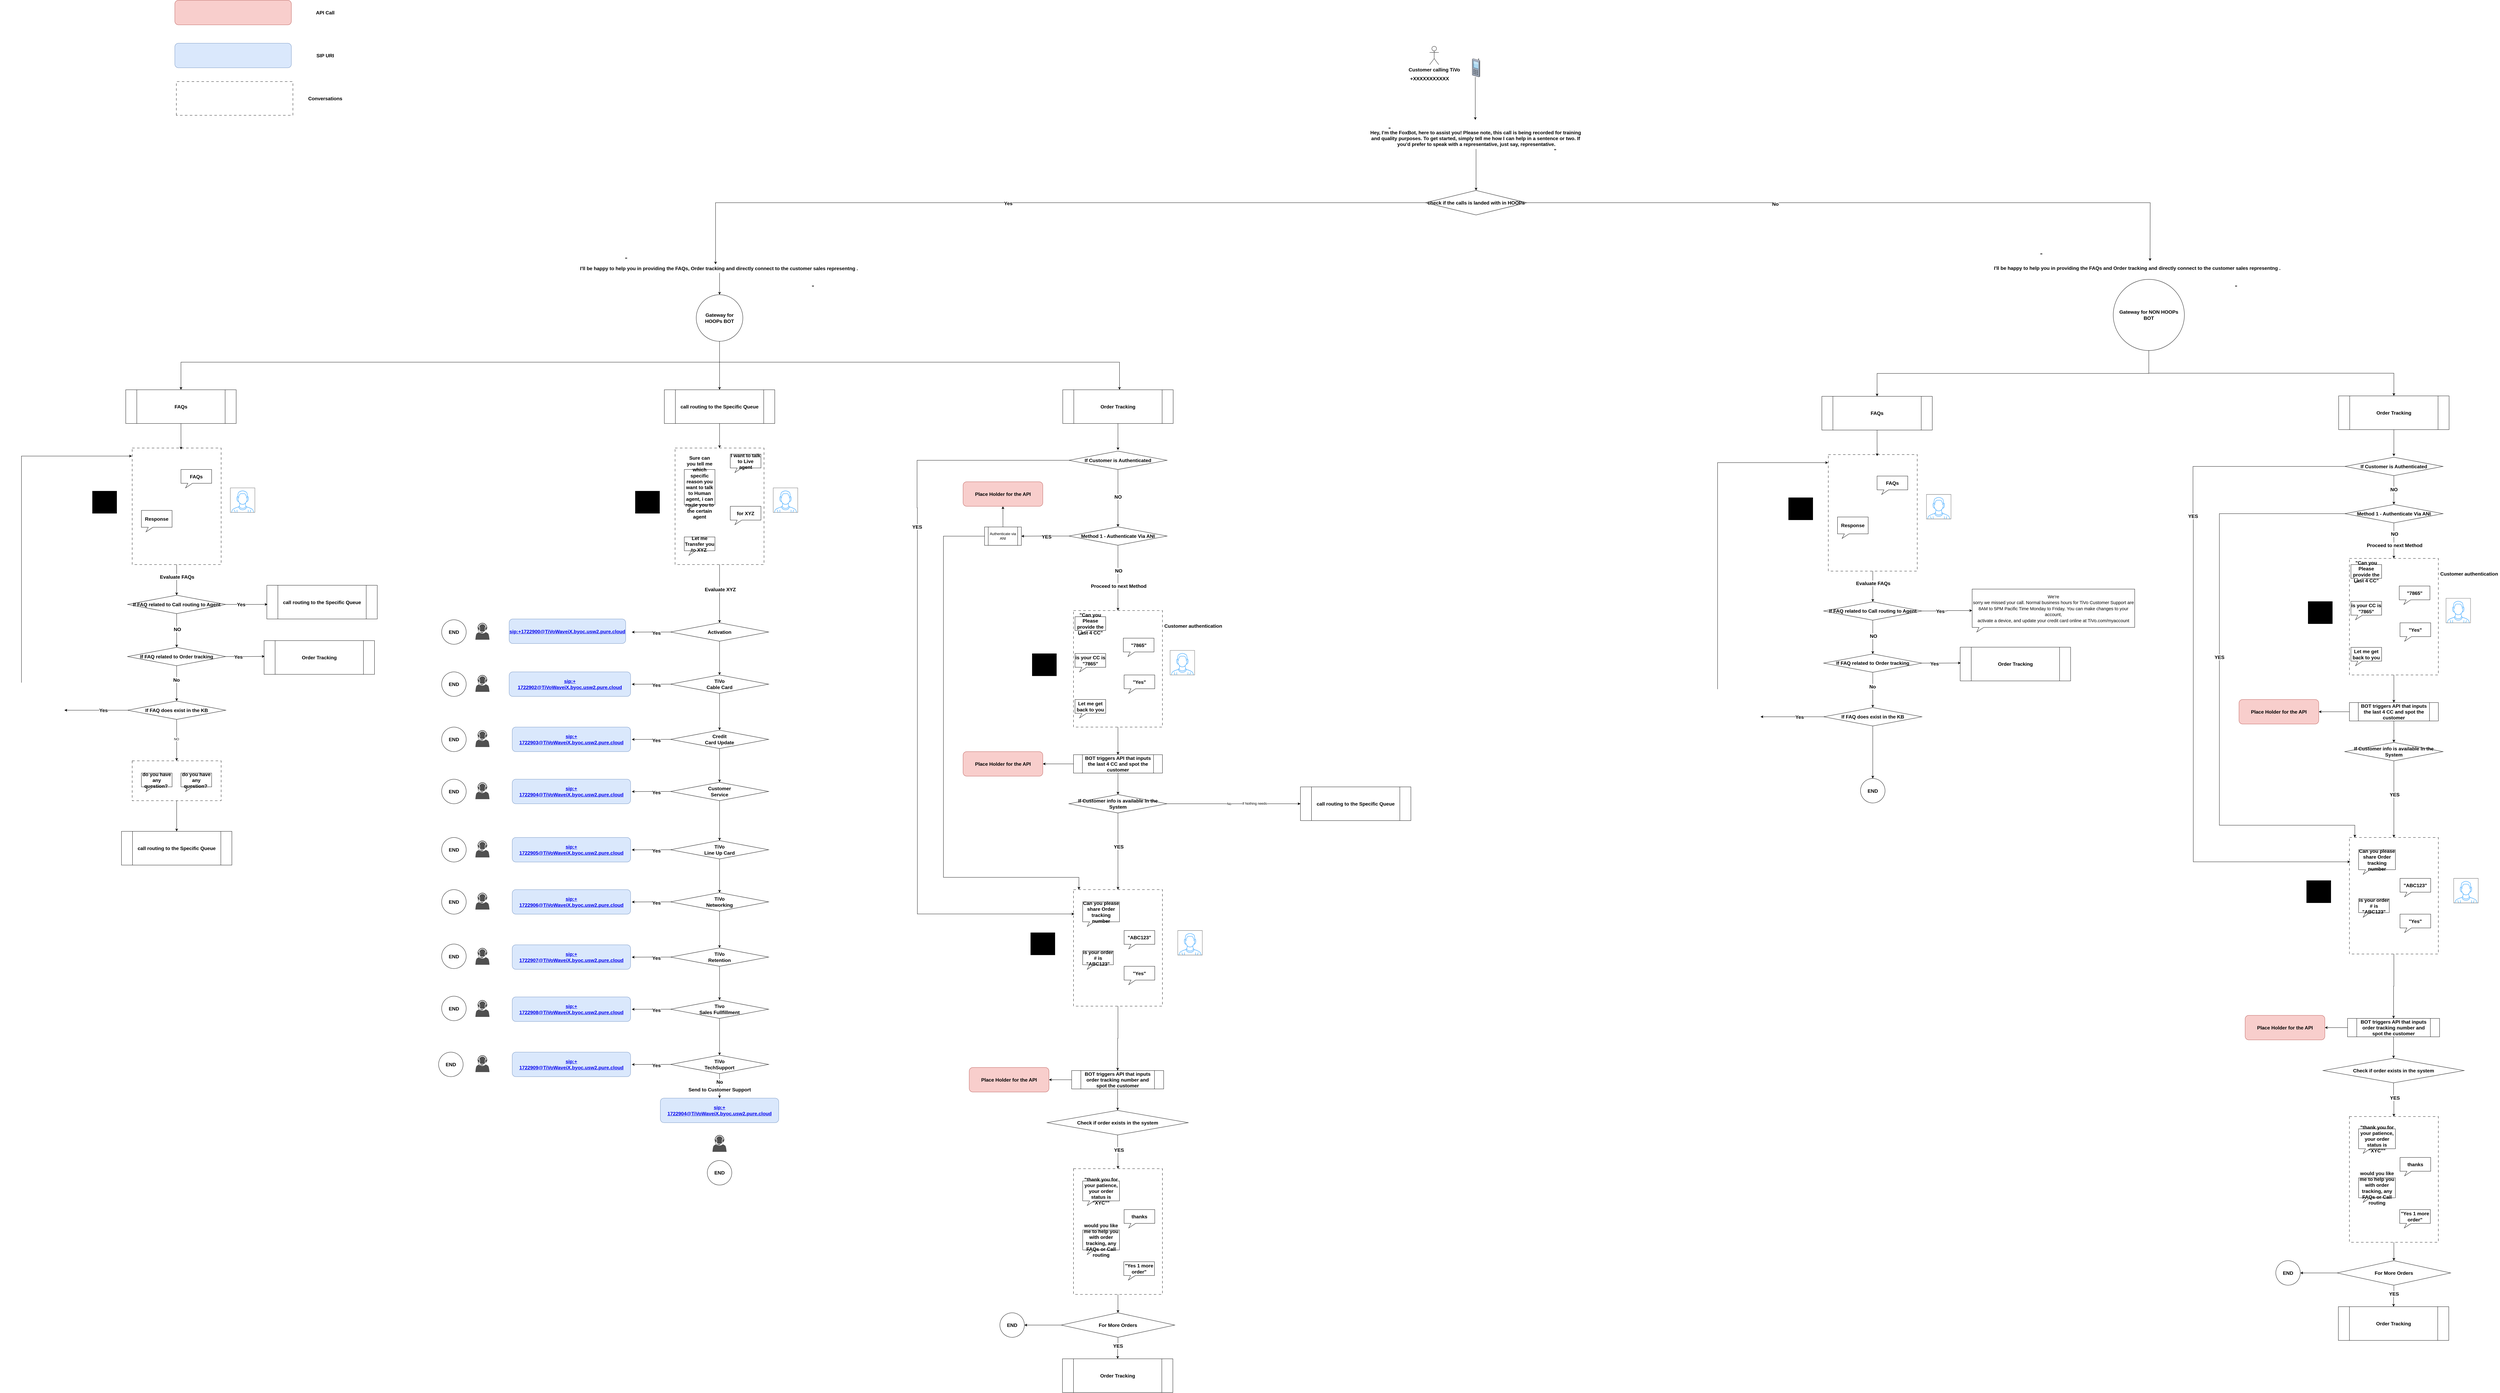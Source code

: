 <mxfile version="26.1.1">
  <diagram name="Page-1" id="VRsixl8jvnnIUAljPI7c">
    <mxGraphModel dx="5435" dy="2163" grid="1" gridSize="10" guides="1" tooltips="1" connect="1" arrows="1" fold="1" page="1" pageScale="1" pageWidth="850" pageHeight="1100" math="0" shadow="0">
      <root>
        <mxCell id="0" />
        <mxCell id="1" parent="0" />
        <mxCell id="I21h0YJtVvMM-oZRtDis-254" style="edgeStyle=orthogonalEdgeStyle;rounded=0;orthogonalLoop=1;jettySize=auto;html=1;entryX=0.5;entryY=0;entryDx=0;entryDy=0;fontSize=16;fontStyle=1" parent="1" source="I21h0YJtVvMM-oZRtDis-50" target="I21h0YJtVvMM-oZRtDis-52" edge="1">
          <mxGeometry relative="1" as="geometry" />
        </mxCell>
        <mxCell id="I21h0YJtVvMM-oZRtDis-50" value="" style="rounded=0;whiteSpace=wrap;html=1;fillColor=none;dashed=1;dashPattern=8 8;fontSize=16;fontStyle=1" parent="1" vertex="1">
          <mxGeometry x="560" y="1710" width="290" height="380" as="geometry" />
        </mxCell>
        <mxCell id="I21h0YJtVvMM-oZRtDis-1" value="Customer calling TiVo" style="shape=umlActor;verticalLabelPosition=bottom;verticalAlign=top;html=1;outlineConnect=0;fontSize=16;fontStyle=1" parent="1" vertex="1">
          <mxGeometry x="1721" y="-130" width="30" height="60" as="geometry" />
        </mxCell>
        <mxCell id="I21h0YJtVvMM-oZRtDis-2" value="" style="verticalLabelPosition=bottom;sketch=0;aspect=fixed;html=1;verticalAlign=top;strokeColor=none;align=center;outlineConnect=0;shape=mxgraph.citrix.cell_phone;fontSize=16;fontStyle=1" parent="1" vertex="1">
          <mxGeometry x="1860" y="-90" width="25" height="60" as="geometry" />
        </mxCell>
        <mxCell id="I21h0YJtVvMM-oZRtDis-3" value="+XXXXXXXXXXX" style="text;html=1;align=center;verticalAlign=middle;whiteSpace=wrap;rounded=0;fontSize=16;fontStyle=1" parent="1" vertex="1">
          <mxGeometry x="1691" y="-40" width="60" height="30" as="geometry" />
        </mxCell>
        <mxCell id="I21h0YJtVvMM-oZRtDis-6" value="" style="endArrow=classic;html=1;rounded=0;exitX=0.4;exitY=1;exitDx=0;exitDy=0;exitPerimeter=0;fontSize=16;fontStyle=1" parent="1" source="I21h0YJtVvMM-oZRtDis-2" edge="1">
          <mxGeometry width="50" height="50" relative="1" as="geometry">
            <mxPoint x="1890" y="180" as="sourcePoint" />
            <mxPoint x="1870" y="110" as="targetPoint" />
          </mxGeometry>
        </mxCell>
        <mxCell id="I21h0YJtVvMM-oZRtDis-32" style="edgeStyle=orthogonalEdgeStyle;rounded=0;orthogonalLoop=1;jettySize=auto;html=1;entryX=0.5;entryY=0;entryDx=0;entryDy=0;fontSize=16;fontStyle=1" parent="1" source="I21h0YJtVvMM-oZRtDis-10" target="I21h0YJtVvMM-oZRtDis-31" edge="1">
          <mxGeometry relative="1" as="geometry" />
        </mxCell>
        <mxCell id="I21h0YJtVvMM-oZRtDis-10" value="I&#39;ll be happy to help you in providing the FAQs, Order tracking and directly connect to the customer sales representng .&amp;nbsp;" style="text;html=1;align=center;verticalAlign=middle;resizable=0;points=[];autosize=1;strokeColor=none;fillColor=none;fontSize=16;fontStyle=1" parent="1" vertex="1">
          <mxGeometry x="-1029" y="579" width="870" height="30" as="geometry" />
        </mxCell>
        <mxCell id="I21h0YJtVvMM-oZRtDis-11" value="&lt;font&gt;&quot;&lt;/font&gt;" style="text;html=1;align=center;verticalAlign=middle;resizable=0;points=[];autosize=1;strokeColor=none;fillColor=none;fontSize=16;fontStyle=1" parent="1" vertex="1">
          <mxGeometry x="-914" y="549" width="30" height="30" as="geometry" />
        </mxCell>
        <mxCell id="I21h0YJtVvMM-oZRtDis-12" value="&lt;font&gt;&quot;&lt;/font&gt;" style="text;html=1;align=center;verticalAlign=middle;resizable=0;points=[];autosize=1;strokeColor=none;fillColor=none;fontSize=16;fontStyle=1" parent="1" vertex="1">
          <mxGeometry x="-305" y="640" width="30" height="30" as="geometry" />
        </mxCell>
        <mxCell id="I21h0YJtVvMM-oZRtDis-17" style="edgeStyle=orthogonalEdgeStyle;rounded=0;orthogonalLoop=1;jettySize=auto;html=1;exitX=0;exitY=0.5;exitDx=0;exitDy=0;entryX=0.485;entryY=0.067;entryDx=0;entryDy=0;entryPerimeter=0;fontSize=16;fontStyle=1" parent="1" source="I21h0YJtVvMM-oZRtDis-14" target="I21h0YJtVvMM-oZRtDis-10" edge="1">
          <mxGeometry relative="1" as="geometry">
            <mxPoint x="440" y="570" as="targetPoint" />
          </mxGeometry>
        </mxCell>
        <mxCell id="I21h0YJtVvMM-oZRtDis-18" value="Yes" style="edgeLabel;html=1;align=center;verticalAlign=middle;resizable=0;points=[];fontSize=16;fontStyle=1" parent="I21h0YJtVvMM-oZRtDis-17" vertex="1" connectable="0">
          <mxGeometry x="0.082" y="2" relative="1" as="geometry">
            <mxPoint as="offset" />
          </mxGeometry>
        </mxCell>
        <mxCell id="I21h0YJtVvMM-oZRtDis-14" value="check if the calls is landed with in HOOPs" style="rhombus;whiteSpace=wrap;html=1;fontSize=16;fontStyle=1" parent="1" vertex="1">
          <mxGeometry x="1707.5" y="340" width="330" height="80" as="geometry" />
        </mxCell>
        <mxCell id="I21h0YJtVvMM-oZRtDis-22" style="edgeStyle=orthogonalEdgeStyle;rounded=0;orthogonalLoop=1;jettySize=auto;html=1;entryX=0.5;entryY=0;entryDx=0;entryDy=0;fontSize=16;fontStyle=1" parent="1" source="I21h0YJtVvMM-oZRtDis-19" target="I21h0YJtVvMM-oZRtDis-14" edge="1">
          <mxGeometry relative="1" as="geometry" />
        </mxCell>
        <mxCell id="I21h0YJtVvMM-oZRtDis-19" value="Hey, I’m the FoxBot, here to assist you! Please note, this call is being recorded for training&amp;nbsp;&lt;br&gt;and quality purposes. To get started, simply tell me how I can help in a sentence or two. If&amp;nbsp;&lt;br&gt;you’d prefer to speak with a representative, just say, representative." style="text;html=1;align=center;verticalAlign=middle;resizable=0;points=[];autosize=1;strokeColor=none;fillColor=none;fontSize=16;fontStyle=1" parent="1" vertex="1">
          <mxGeometry x="1542.5" y="135" width="660" height="70" as="geometry" />
        </mxCell>
        <mxCell id="I21h0YJtVvMM-oZRtDis-20" value="&lt;font&gt;&quot;&lt;/font&gt;" style="text;html=1;align=center;verticalAlign=middle;resizable=0;points=[];autosize=1;strokeColor=none;fillColor=none;fontSize=16;fontStyle=1" parent="1" vertex="1">
          <mxGeometry x="1575" y="125" width="30" height="30" as="geometry" />
        </mxCell>
        <mxCell id="I21h0YJtVvMM-oZRtDis-21" value="&lt;font&gt;&quot;&lt;/font&gt;" style="text;html=1;align=center;verticalAlign=middle;resizable=0;points=[];autosize=1;strokeColor=none;fillColor=none;fontSize=16;fontStyle=1" parent="1" vertex="1">
          <mxGeometry x="2115" y="195" width="30" height="30" as="geometry" />
        </mxCell>
        <mxCell id="I21h0YJtVvMM-oZRtDis-23" value="I&#39;ll be happy to help you in providing the FAQs and Order tracking and directly connect to the customer sales representng .&amp;nbsp;" style="text;html=1;align=center;verticalAlign=middle;resizable=0;points=[];autosize=1;strokeColor=none;fillColor=none;fontSize=16;fontStyle=1" parent="1" vertex="1">
          <mxGeometry x="3585" y="578" width="890" height="30" as="geometry" />
        </mxCell>
        <mxCell id="I21h0YJtVvMM-oZRtDis-24" value="&lt;font&gt;&quot;&lt;/font&gt;" style="text;html=1;align=center;verticalAlign=middle;resizable=0;points=[];autosize=1;strokeColor=none;fillColor=none;fontSize=16;fontStyle=1" parent="1" vertex="1">
          <mxGeometry x="3700" y="535" width="30" height="30" as="geometry" />
        </mxCell>
        <mxCell id="I21h0YJtVvMM-oZRtDis-25" value="&lt;font&gt;&quot;&lt;/font&gt;" style="text;html=1;align=center;verticalAlign=middle;resizable=0;points=[];autosize=1;strokeColor=none;fillColor=none;fontSize=16;fontStyle=1" parent="1" vertex="1">
          <mxGeometry x="4335" y="640" width="30" height="30" as="geometry" />
        </mxCell>
        <mxCell id="I21h0YJtVvMM-oZRtDis-26" style="edgeStyle=orthogonalEdgeStyle;rounded=0;orthogonalLoop=1;jettySize=auto;html=1;exitX=1;exitY=0.5;exitDx=0;exitDy=0;fontSize=16;fontStyle=1" parent="1" source="I21h0YJtVvMM-oZRtDis-14" edge="1">
          <mxGeometry relative="1" as="geometry">
            <mxPoint x="4070" y="570" as="targetPoint" />
          </mxGeometry>
        </mxCell>
        <mxCell id="I21h0YJtVvMM-oZRtDis-28" value="No" style="edgeLabel;html=1;align=center;verticalAlign=middle;resizable=0;points=[];fontSize=16;fontStyle=1" parent="I21h0YJtVvMM-oZRtDis-26" vertex="1" connectable="0">
          <mxGeometry x="-0.271" y="-4" relative="1" as="geometry">
            <mxPoint as="offset" />
          </mxGeometry>
        </mxCell>
        <mxCell id="I21h0YJtVvMM-oZRtDis-37" style="edgeStyle=orthogonalEdgeStyle;rounded=0;orthogonalLoop=1;jettySize=auto;html=1;exitX=0.5;exitY=1;exitDx=0;exitDy=0;entryX=0.5;entryY=0;entryDx=0;entryDy=0;fontSize=16;fontStyle=1" parent="1" source="I21h0YJtVvMM-oZRtDis-31" target="I21h0YJtVvMM-oZRtDis-36" edge="1">
          <mxGeometry relative="1" as="geometry">
            <Array as="points">
              <mxPoint x="-594" y="900" />
              <mxPoint x="-2350" y="900" />
            </Array>
          </mxGeometry>
        </mxCell>
        <mxCell id="I21h0YJtVvMM-oZRtDis-38" style="edgeStyle=orthogonalEdgeStyle;rounded=0;orthogonalLoop=1;jettySize=auto;html=1;fontSize=16;fontStyle=1" parent="1" source="I21h0YJtVvMM-oZRtDis-31" target="I21h0YJtVvMM-oZRtDis-35" edge="1">
          <mxGeometry relative="1" as="geometry" />
        </mxCell>
        <mxCell id="I21h0YJtVvMM-oZRtDis-39" style="edgeStyle=orthogonalEdgeStyle;rounded=0;orthogonalLoop=1;jettySize=auto;html=1;exitX=0.5;exitY=1;exitDx=0;exitDy=0;fontSize=16;fontStyle=1" parent="1" source="I21h0YJtVvMM-oZRtDis-31" target="I21h0YJtVvMM-oZRtDis-34" edge="1">
          <mxGeometry relative="1" as="geometry">
            <Array as="points">
              <mxPoint x="-594" y="900" />
              <mxPoint x="710" y="900" />
            </Array>
          </mxGeometry>
        </mxCell>
        <mxCell id="I21h0YJtVvMM-oZRtDis-31" value="&lt;span style=&quot;text-wrap-mode: nowrap;&quot;&gt;Gateway for HOOPs BOT&lt;/span&gt;" style="ellipse;whiteSpace=wrap;html=1;aspect=fixed;fontSize=16;fontStyle=1" parent="1" vertex="1">
          <mxGeometry x="-670" y="680" width="152" height="152" as="geometry" />
        </mxCell>
        <mxCell id="I21h0YJtVvMM-oZRtDis-43" style="edgeStyle=orthogonalEdgeStyle;rounded=0;orthogonalLoop=1;jettySize=auto;html=1;entryX=0.5;entryY=-0.053;entryDx=0;entryDy=0;entryPerimeter=0;fontSize=16;fontStyle=1" parent="1" source="I21h0YJtVvMM-oZRtDis-34" target="I21h0YJtVvMM-oZRtDis-235" edge="1">
          <mxGeometry relative="1" as="geometry">
            <mxPoint x="700" y="1170" as="targetPoint" />
          </mxGeometry>
        </mxCell>
        <mxCell id="I21h0YJtVvMM-oZRtDis-34" value="Order Tracking" style="shape=process;whiteSpace=wrap;html=1;backgroundOutline=1;fontSize=16;fontStyle=1" parent="1" vertex="1">
          <mxGeometry x="525" y="990" width="360" height="110" as="geometry" />
        </mxCell>
        <mxCell id="I21h0YJtVvMM-oZRtDis-35" value="call routing to the Specific Queue" style="shape=process;whiteSpace=wrap;html=1;backgroundOutline=1;fontSize=16;fontStyle=1" parent="1" vertex="1">
          <mxGeometry x="-774" y="990" width="360" height="110" as="geometry" />
        </mxCell>
        <mxCell id="I21h0YJtVvMM-oZRtDis-36" value="FAQs" style="shape=process;whiteSpace=wrap;html=1;backgroundOutline=1;fontSize=16;fontStyle=1" parent="1" vertex="1">
          <mxGeometry x="-2530" y="990" width="360" height="110" as="geometry" />
        </mxCell>
        <mxCell id="I21h0YJtVvMM-oZRtDis-41" value="&quot;Can you Please provide the Last 4 CC&quot;" style="whiteSpace=wrap;html=1;shape=mxgraph.basic.rectCallout;dx=30;dy=15;boundedLbl=1;fontSize=16;fontStyle=1" parent="1" vertex="1">
          <mxGeometry x="565" y="1730" width="100" height="60" as="geometry" />
        </mxCell>
        <mxCell id="I21h0YJtVvMM-oZRtDis-44" value="" style="sketch=0;verticalLabelPosition=bottom;sketch=0;aspect=fixed;html=1;verticalAlign=top;strokeColor=none;fillColor=#000000;align=center;outlineConnect=0;pointerEvents=1;shape=mxgraph.citrix2.bot_mitigation;fontSize=16;fontStyle=1" parent="1" vertex="1">
          <mxGeometry x="425" y="1850" width="80" height="73.42" as="geometry" />
        </mxCell>
        <mxCell id="I21h0YJtVvMM-oZRtDis-45" value="" style="verticalLabelPosition=bottom;shadow=0;dashed=0;align=center;html=1;verticalAlign=top;strokeWidth=1;shape=mxgraph.mockup.containers.userMale;strokeColor=#666666;strokeColor2=#008cff;fontSize=16;fontStyle=1" parent="1" vertex="1">
          <mxGeometry x="875" y="1840" width="80" height="80" as="geometry" />
        </mxCell>
        <mxCell id="I21h0YJtVvMM-oZRtDis-46" value="is your CC is &quot;7865&quot;" style="whiteSpace=wrap;html=1;shape=mxgraph.basic.rectCallout;dx=30;dy=15;boundedLbl=1;fontSize=16;fontStyle=1" parent="1" vertex="1">
          <mxGeometry x="565" y="1850" width="100" height="60" as="geometry" />
        </mxCell>
        <mxCell id="I21h0YJtVvMM-oZRtDis-42" value="&quot;7865&quot;" style="whiteSpace=wrap;html=1;shape=mxgraph.basic.rectCallout;dx=30;dy=15;boundedLbl=1;fontSize=16;fontStyle=1" parent="1" vertex="1">
          <mxGeometry x="722.5" y="1800" width="100" height="60" as="geometry" />
        </mxCell>
        <mxCell id="I21h0YJtVvMM-oZRtDis-48" value="&quot;Yes&quot;" style="whiteSpace=wrap;html=1;shape=mxgraph.basic.rectCallout;dx=30;dy=15;boundedLbl=1;fontSize=16;fontStyle=1" parent="1" vertex="1">
          <mxGeometry x="725" y="1920" width="100" height="60" as="geometry" />
        </mxCell>
        <mxCell id="I21h0YJtVvMM-oZRtDis-51" value="Let me get back to you" style="whiteSpace=wrap;html=1;shape=mxgraph.basic.rectCallout;dx=30;dy=15;boundedLbl=1;fontSize=16;fontStyle=1" parent="1" vertex="1">
          <mxGeometry x="565" y="2000" width="100" height="60" as="geometry" />
        </mxCell>
        <mxCell id="I21h0YJtVvMM-oZRtDis-59" style="edgeStyle=orthogonalEdgeStyle;rounded=0;orthogonalLoop=1;jettySize=auto;html=1;fontSize=16;fontStyle=1" parent="1" source="I21h0YJtVvMM-oZRtDis-52" target="I21h0YJtVvMM-oZRtDis-55" edge="1">
          <mxGeometry relative="1" as="geometry" />
        </mxCell>
        <mxCell id="I21h0YJtVvMM-oZRtDis-245" style="edgeStyle=orthogonalEdgeStyle;rounded=0;orthogonalLoop=1;jettySize=auto;html=1;exitX=0;exitY=0.5;exitDx=0;exitDy=0;entryX=1;entryY=0.5;entryDx=0;entryDy=0;fontSize=16;fontStyle=1" parent="1" source="I21h0YJtVvMM-oZRtDis-52" target="I21h0YJtVvMM-oZRtDis-92" edge="1">
          <mxGeometry relative="1" as="geometry" />
        </mxCell>
        <mxCell id="I21h0YJtVvMM-oZRtDis-52" value="BOT triggers API that inputs the last 4 CC and spot the customer" style="shape=process;whiteSpace=wrap;html=1;backgroundOutline=1;fontSize=16;fontStyle=1" parent="1" vertex="1">
          <mxGeometry x="560" y="2180" width="290" height="60" as="geometry" />
        </mxCell>
        <mxCell id="I21h0YJtVvMM-oZRtDis-58" style="edgeStyle=orthogonalEdgeStyle;rounded=0;orthogonalLoop=1;jettySize=auto;html=1;entryX=0.5;entryY=0;entryDx=0;entryDy=0;fontSize=16;fontStyle=1" parent="1" source="I21h0YJtVvMM-oZRtDis-55" target="I21h0YJtVvMM-oZRtDis-56" edge="1">
          <mxGeometry relative="1" as="geometry" />
        </mxCell>
        <mxCell id="I21h0YJtVvMM-oZRtDis-246" value="YES" style="edgeLabel;html=1;align=center;verticalAlign=middle;resizable=0;points=[];fontSize=16;fontStyle=1" parent="I21h0YJtVvMM-oZRtDis-58" vertex="1" connectable="0">
          <mxGeometry x="-0.123" y="2" relative="1" as="geometry">
            <mxPoint as="offset" />
          </mxGeometry>
        </mxCell>
        <mxCell id="tECfqAH9zo2TW0kF5NL9-2" style="edgeStyle=orthogonalEdgeStyle;rounded=0;orthogonalLoop=1;jettySize=auto;html=1;exitX=1;exitY=0.5;exitDx=0;exitDy=0;entryX=0;entryY=0.5;entryDx=0;entryDy=0;" edge="1" parent="1" source="I21h0YJtVvMM-oZRtDis-55" target="tECfqAH9zo2TW0kF5NL9-3">
          <mxGeometry relative="1" as="geometry">
            <mxPoint x="1260" y="2340.909" as="targetPoint" />
          </mxGeometry>
        </mxCell>
        <mxCell id="tECfqAH9zo2TW0kF5NL9-4" value="No" style="edgeLabel;html=1;align=center;verticalAlign=middle;resizable=0;points=[];" vertex="1" connectable="0" parent="tECfqAH9zo2TW0kF5NL9-2">
          <mxGeometry x="-0.071" relative="1" as="geometry">
            <mxPoint as="offset" />
          </mxGeometry>
        </mxCell>
        <mxCell id="tECfqAH9zo2TW0kF5NL9-15" value="If Nothing needs" style="edgeLabel;html=1;align=center;verticalAlign=middle;resizable=0;points=[];" vertex="1" connectable="0" parent="tECfqAH9zo2TW0kF5NL9-2">
          <mxGeometry x="0.09" y="1" relative="1" as="geometry">
            <mxPoint x="48" as="offset" />
          </mxGeometry>
        </mxCell>
        <mxCell id="I21h0YJtVvMM-oZRtDis-55" value="If Customer info is available in the System" style="rhombus;whiteSpace=wrap;html=1;fontSize=16;fontStyle=1" parent="1" vertex="1">
          <mxGeometry x="545" y="2310" width="320" height="60" as="geometry" />
        </mxCell>
        <mxCell id="I21h0YJtVvMM-oZRtDis-56" value="" style="rounded=0;whiteSpace=wrap;html=1;fillColor=none;dashed=1;dashPattern=8 8;fontSize=16;fontStyle=1" parent="1" vertex="1">
          <mxGeometry x="560" y="2620" width="290" height="380" as="geometry" />
        </mxCell>
        <mxCell id="I21h0YJtVvMM-oZRtDis-57" value="Can you please share Order tracking number" style="whiteSpace=wrap;html=1;shape=mxgraph.basic.rectCallout;dx=30;dy=15;boundedLbl=1;fontSize=16;fontStyle=1" parent="1" vertex="1">
          <mxGeometry x="590" y="2660" width="120" height="80" as="geometry" />
        </mxCell>
        <mxCell id="I21h0YJtVvMM-oZRtDis-60" value="&quot;ABC123&quot;" style="whiteSpace=wrap;html=1;shape=mxgraph.basic.rectCallout;dx=30;dy=15;boundedLbl=1;fontSize=16;fontStyle=1" parent="1" vertex="1">
          <mxGeometry x="725" y="2753.42" width="100" height="60" as="geometry" />
        </mxCell>
        <mxCell id="I21h0YJtVvMM-oZRtDis-61" value="is your order # is &quot;ABC123&quot;" style="whiteSpace=wrap;html=1;shape=mxgraph.basic.rectCallout;dx=30;dy=15;boundedLbl=1;fontSize=16;fontStyle=1" parent="1" vertex="1">
          <mxGeometry x="590" y="2820" width="100" height="60" as="geometry" />
        </mxCell>
        <mxCell id="I21h0YJtVvMM-oZRtDis-62" value="" style="sketch=0;verticalLabelPosition=bottom;sketch=0;aspect=fixed;html=1;verticalAlign=top;strokeColor=none;fillColor=#000000;align=center;outlineConnect=0;pointerEvents=1;shape=mxgraph.citrix2.bot_mitigation;fontSize=16;fontStyle=1" parent="1" vertex="1">
          <mxGeometry x="420" y="2760" width="80" height="73.42" as="geometry" />
        </mxCell>
        <mxCell id="I21h0YJtVvMM-oZRtDis-63" value="" style="verticalLabelPosition=bottom;shadow=0;dashed=0;align=center;html=1;verticalAlign=top;strokeWidth=1;shape=mxgraph.mockup.containers.userMale;strokeColor=#666666;strokeColor2=#008cff;fontSize=16;fontStyle=1" parent="1" vertex="1">
          <mxGeometry x="900" y="2753.42" width="80" height="80" as="geometry" />
        </mxCell>
        <mxCell id="I21h0YJtVvMM-oZRtDis-67" value="&quot;Yes&quot;" style="whiteSpace=wrap;html=1;shape=mxgraph.basic.rectCallout;dx=30;dy=15;boundedLbl=1;fontSize=16;fontStyle=1" parent="1" vertex="1">
          <mxGeometry x="725" y="2870" width="100" height="60" as="geometry" />
        </mxCell>
        <mxCell id="I21h0YJtVvMM-oZRtDis-95" style="edgeStyle=orthogonalEdgeStyle;rounded=0;orthogonalLoop=1;jettySize=auto;html=1;exitX=0;exitY=0.5;exitDx=0;exitDy=0;fontSize=16;fontStyle=1" parent="1" source="I21h0YJtVvMM-oZRtDis-81" target="I21h0YJtVvMM-oZRtDis-94" edge="1">
          <mxGeometry relative="1" as="geometry" />
        </mxCell>
        <mxCell id="I21h0YJtVvMM-oZRtDis-97" style="edgeStyle=orthogonalEdgeStyle;rounded=0;orthogonalLoop=1;jettySize=auto;html=1;exitX=0.5;exitY=1;exitDx=0;exitDy=0;fontSize=16;fontStyle=1" parent="1" source="I21h0YJtVvMM-oZRtDis-81" target="I21h0YJtVvMM-oZRtDis-96" edge="1">
          <mxGeometry relative="1" as="geometry" />
        </mxCell>
        <mxCell id="I21h0YJtVvMM-oZRtDis-81" value="BOT triggers API that inputs order tracking number and spot the customer" style="shape=process;whiteSpace=wrap;html=1;backgroundOutline=1;fontSize=16;fontStyle=1" parent="1" vertex="1">
          <mxGeometry x="554" y="3210" width="300" height="60" as="geometry" />
        </mxCell>
        <mxCell id="I21h0YJtVvMM-oZRtDis-91" style="edgeStyle=orthogonalEdgeStyle;rounded=0;orthogonalLoop=1;jettySize=auto;html=1;entryX=0.5;entryY=0;entryDx=0;entryDy=0;fontSize=16;fontStyle=1" parent="1" source="I21h0YJtVvMM-oZRtDis-56" target="I21h0YJtVvMM-oZRtDis-81" edge="1">
          <mxGeometry relative="1" as="geometry" />
        </mxCell>
        <mxCell id="I21h0YJtVvMM-oZRtDis-92" value="Place Holder for the API" style="rounded=1;whiteSpace=wrap;html=1;fillColor=#f8cecc;strokeColor=#b85450;fontSize=16;fontStyle=1" parent="1" vertex="1">
          <mxGeometry x="200" y="2170" width="260" height="80" as="geometry" />
        </mxCell>
        <mxCell id="I21h0YJtVvMM-oZRtDis-94" value="Place Holder for the API" style="rounded=1;whiteSpace=wrap;html=1;fillColor=#f8cecc;strokeColor=#b85450;fontSize=16;fontStyle=1" parent="1" vertex="1">
          <mxGeometry x="220" y="3200" width="260" height="80" as="geometry" />
        </mxCell>
        <mxCell id="I21h0YJtVvMM-oZRtDis-103" style="edgeStyle=orthogonalEdgeStyle;rounded=0;orthogonalLoop=1;jettySize=auto;html=1;entryX=0.5;entryY=0;entryDx=0;entryDy=0;fontSize=16;fontStyle=1" parent="1" source="I21h0YJtVvMM-oZRtDis-96" target="I21h0YJtVvMM-oZRtDis-98" edge="1">
          <mxGeometry relative="1" as="geometry" />
        </mxCell>
        <mxCell id="I21h0YJtVvMM-oZRtDis-256" value="YES" style="edgeLabel;html=1;align=center;verticalAlign=middle;resizable=0;points=[];fontSize=16;fontStyle=1" parent="I21h0YJtVvMM-oZRtDis-103" vertex="1" connectable="0">
          <mxGeometry x="-0.113" y="4" relative="1" as="geometry">
            <mxPoint as="offset" />
          </mxGeometry>
        </mxCell>
        <mxCell id="I21h0YJtVvMM-oZRtDis-96" value="Check if order exists in the system" style="rhombus;whiteSpace=wrap;html=1;fontSize=16;fontStyle=1" parent="1" vertex="1">
          <mxGeometry x="474" y="3340" width="460" height="80" as="geometry" />
        </mxCell>
        <mxCell id="I21h0YJtVvMM-oZRtDis-259" style="edgeStyle=orthogonalEdgeStyle;rounded=0;orthogonalLoop=1;jettySize=auto;html=1;fontSize=16;fontStyle=1" parent="1" source="I21h0YJtVvMM-oZRtDis-260" target="I21h0YJtVvMM-oZRtDis-258" edge="1">
          <mxGeometry relative="1" as="geometry" />
        </mxCell>
        <mxCell id="I21h0YJtVvMM-oZRtDis-262" value="YES" style="edgeLabel;html=1;align=center;verticalAlign=middle;resizable=0;points=[];fontSize=16;fontStyle=1" parent="I21h0YJtVvMM-oZRtDis-259" vertex="1" connectable="0">
          <mxGeometry x="-0.254" relative="1" as="geometry">
            <mxPoint y="1" as="offset" />
          </mxGeometry>
        </mxCell>
        <mxCell id="I21h0YJtVvMM-oZRtDis-98" value="" style="rounded=0;whiteSpace=wrap;html=1;fillColor=none;dashed=1;dashPattern=8 8;fontSize=16;fontStyle=1" parent="1" vertex="1">
          <mxGeometry x="560" y="3530" width="290" height="410" as="geometry" />
        </mxCell>
        <mxCell id="I21h0YJtVvMM-oZRtDis-99" value="&quot;thank you for your patience, your order status is &quot;XYC&quot;&quot;" style="whiteSpace=wrap;html=1;shape=mxgraph.basic.rectCallout;dx=30;dy=15;boundedLbl=1;fontSize=16;fontStyle=1" parent="1" vertex="1">
          <mxGeometry x="590" y="3570" width="120" height="80" as="geometry" />
        </mxCell>
        <mxCell id="I21h0YJtVvMM-oZRtDis-100" value="thanks" style="whiteSpace=wrap;html=1;shape=mxgraph.basic.rectCallout;dx=30;dy=15;boundedLbl=1;fontSize=16;fontStyle=1" parent="1" vertex="1">
          <mxGeometry x="725" y="3663.42" width="100" height="60" as="geometry" />
        </mxCell>
        <mxCell id="I21h0YJtVvMM-oZRtDis-105" value="would you like me to help you with order tracking, any FAQs or Call routing" style="whiteSpace=wrap;html=1;shape=mxgraph.basic.rectCallout;dx=30;dy=15;boundedLbl=1;fontSize=16;fontStyle=1" parent="1" vertex="1">
          <mxGeometry x="590" y="3730" width="120" height="80" as="geometry" />
        </mxCell>
        <mxCell id="I21h0YJtVvMM-oZRtDis-108" value="&quot;Yes 1 more order&quot;" style="whiteSpace=wrap;html=1;shape=mxgraph.basic.rectCallout;dx=30;dy=15;boundedLbl=1;fontSize=16;fontStyle=1" parent="1" vertex="1">
          <mxGeometry x="724" y="3833.42" width="100" height="60" as="geometry" />
        </mxCell>
        <mxCell id="I21h0YJtVvMM-oZRtDis-111" value="Customer authentication" style="text;html=1;align=center;verticalAlign=middle;resizable=0;points=[];autosize=1;strokeColor=none;fillColor=none;fontSize=16;fontStyle=1" parent="1" vertex="1">
          <mxGeometry x="850" y="1745" width="200" height="30" as="geometry" />
        </mxCell>
        <mxCell id="I21h0YJtVvMM-oZRtDis-117" style="edgeStyle=orthogonalEdgeStyle;rounded=0;orthogonalLoop=1;jettySize=auto;html=1;exitX=0;exitY=0.5;exitDx=0;exitDy=0;fontSize=16;fontStyle=1" parent="1" source="I21h0YJtVvMM-oZRtDis-112" edge="1">
          <mxGeometry relative="1" as="geometry">
            <mxPoint x="-880" y="1780.333" as="targetPoint" />
          </mxGeometry>
        </mxCell>
        <mxCell id="I21h0YJtVvMM-oZRtDis-120" value="Yes" style="edgeLabel;html=1;align=center;verticalAlign=middle;resizable=0;points=[];fontSize=16;fontStyle=1" parent="I21h0YJtVvMM-oZRtDis-117" vertex="1" connectable="0">
          <mxGeometry x="-0.265" y="3" relative="1" as="geometry">
            <mxPoint as="offset" />
          </mxGeometry>
        </mxCell>
        <mxCell id="I21h0YJtVvMM-oZRtDis-118" style="edgeStyle=orthogonalEdgeStyle;rounded=0;orthogonalLoop=1;jettySize=auto;html=1;exitX=0.5;exitY=1;exitDx=0;exitDy=0;entryX=0.5;entryY=0;entryDx=0;entryDy=0;fontSize=16;fontStyle=1" parent="1" source="I21h0YJtVvMM-oZRtDis-112" target="I21h0YJtVvMM-oZRtDis-124" edge="1">
          <mxGeometry relative="1" as="geometry">
            <mxPoint x="-593.333" y="1910.0" as="targetPoint" />
          </mxGeometry>
        </mxCell>
        <mxCell id="I21h0YJtVvMM-oZRtDis-112" value="&lt;font&gt;Activation&lt;/font&gt;" style="rhombus;whiteSpace=wrap;html=1;fontSize=16;fontStyle=1" parent="1" vertex="1">
          <mxGeometry x="-754" y="1750" width="320" height="60" as="geometry" />
        </mxCell>
        <mxCell id="I21h0YJtVvMM-oZRtDis-113" value="&lt;span style=&quot;line-height: 115%;&quot;&gt;&lt;a href=&quot;sip:+1722900@TiVoWaveiX.byoc.usw2.pure.cloud&quot;&gt;sip:+1722900@TiVoWaveiX.byoc.usw2.pure.cloud&lt;/a&gt;&lt;/span&gt;" style="rounded=1;whiteSpace=wrap;html=1;fillColor=#dae8fc;strokeColor=#6c8ebf;fontSize=16;fontStyle=1" parent="1" vertex="1">
          <mxGeometry x="-1280" y="1737.5" width="380" height="80" as="geometry" />
        </mxCell>
        <mxCell id="I21h0YJtVvMM-oZRtDis-114" value="" style="sketch=0;pointerEvents=1;shadow=0;dashed=0;html=1;strokeColor=none;fillColor=#505050;labelPosition=center;verticalLabelPosition=bottom;verticalAlign=top;outlineConnect=0;align=center;shape=mxgraph.office.users.call_center_agent;fontSize=16;fontStyle=1" parent="1" vertex="1">
          <mxGeometry x="-1390" y="1750" width="46" height="55" as="geometry" />
        </mxCell>
        <mxCell id="I21h0YJtVvMM-oZRtDis-121" style="edgeStyle=orthogonalEdgeStyle;rounded=0;orthogonalLoop=1;jettySize=auto;html=1;exitX=0;exitY=0.5;exitDx=0;exitDy=0;fontSize=16;fontStyle=1" parent="1" source="I21h0YJtVvMM-oZRtDis-124" edge="1">
          <mxGeometry relative="1" as="geometry">
            <mxPoint x="-880" y="1950.333" as="targetPoint" />
          </mxGeometry>
        </mxCell>
        <mxCell id="I21h0YJtVvMM-oZRtDis-122" value="Yes" style="edgeLabel;html=1;align=center;verticalAlign=middle;resizable=0;points=[];fontSize=16;fontStyle=1" parent="I21h0YJtVvMM-oZRtDis-121" vertex="1" connectable="0">
          <mxGeometry x="-0.265" y="3" relative="1" as="geometry">
            <mxPoint as="offset" />
          </mxGeometry>
        </mxCell>
        <mxCell id="I21h0YJtVvMM-oZRtDis-123" style="edgeStyle=orthogonalEdgeStyle;rounded=0;orthogonalLoop=1;jettySize=auto;html=1;exitX=0.5;exitY=1;exitDx=0;exitDy=0;entryX=0.5;entryY=0;entryDx=0;entryDy=0;fontSize=16;fontStyle=1" parent="1" source="I21h0YJtVvMM-oZRtDis-124" target="I21h0YJtVvMM-oZRtDis-130" edge="1">
          <mxGeometry relative="1" as="geometry">
            <mxPoint x="-600" y="2090" as="targetPoint" />
          </mxGeometry>
        </mxCell>
        <mxCell id="I21h0YJtVvMM-oZRtDis-124" value="&lt;span style=&quot;line-height: 115%;&quot;&gt;TiVo&lt;br&gt;Cable Card&lt;/span&gt;" style="rhombus;whiteSpace=wrap;html=1;fontSize=16;fontStyle=1" parent="1" vertex="1">
          <mxGeometry x="-754" y="1920" width="320" height="60" as="geometry" />
        </mxCell>
        <mxCell id="I21h0YJtVvMM-oZRtDis-125" value="&lt;span style=&quot;line-height: 115%;&quot;&gt;&lt;a href=&quot;sip:+xxxxxxxxxxx@TiVoWaveiX.byoc.usw2.pure.cloud&quot;&gt;sip:+&lt;br&gt;1722902@TiVoWaveiX.byoc.usw2.pure.cloud&lt;/a&gt;&lt;/span&gt;" style="rounded=1;whiteSpace=wrap;html=1;fillColor=#dae8fc;strokeColor=#6c8ebf;fontSize=16;fontStyle=1" parent="1" vertex="1">
          <mxGeometry x="-1280" y="1910" width="396" height="80" as="geometry" />
        </mxCell>
        <mxCell id="I21h0YJtVvMM-oZRtDis-126" value="" style="sketch=0;pointerEvents=1;shadow=0;dashed=0;html=1;strokeColor=none;fillColor=#505050;labelPosition=center;verticalLabelPosition=bottom;verticalAlign=top;outlineConnect=0;align=center;shape=mxgraph.office.users.call_center_agent;fontSize=16;fontStyle=1" parent="1" vertex="1">
          <mxGeometry x="-1390" y="1920" width="46" height="55" as="geometry" />
        </mxCell>
        <mxCell id="I21h0YJtVvMM-oZRtDis-127" style="edgeStyle=orthogonalEdgeStyle;rounded=0;orthogonalLoop=1;jettySize=auto;html=1;exitX=0;exitY=0.5;exitDx=0;exitDy=0;fontSize=16;fontStyle=1" parent="1" source="I21h0YJtVvMM-oZRtDis-130" edge="1">
          <mxGeometry relative="1" as="geometry">
            <mxPoint x="-880" y="2130.333" as="targetPoint" />
          </mxGeometry>
        </mxCell>
        <mxCell id="I21h0YJtVvMM-oZRtDis-128" value="Yes" style="edgeLabel;html=1;align=center;verticalAlign=middle;resizable=0;points=[];fontSize=16;fontStyle=1" parent="I21h0YJtVvMM-oZRtDis-127" vertex="1" connectable="0">
          <mxGeometry x="-0.265" y="3" relative="1" as="geometry">
            <mxPoint as="offset" />
          </mxGeometry>
        </mxCell>
        <mxCell id="I21h0YJtVvMM-oZRtDis-129" style="edgeStyle=orthogonalEdgeStyle;rounded=0;orthogonalLoop=1;jettySize=auto;html=1;exitX=0.5;exitY=1;exitDx=0;exitDy=0;entryX=0.5;entryY=0;entryDx=0;entryDy=0;fontSize=16;fontStyle=1" parent="1" source="I21h0YJtVvMM-oZRtDis-130" target="I21h0YJtVvMM-oZRtDis-136" edge="1">
          <mxGeometry relative="1" as="geometry">
            <mxPoint x="-593.333" y="2260.0" as="targetPoint" />
          </mxGeometry>
        </mxCell>
        <mxCell id="I21h0YJtVvMM-oZRtDis-130" value="&lt;span style=&quot;line-height: 115%;&quot;&gt;Credit&lt;br&gt;Card Update&lt;/span&gt;" style="rhombus;whiteSpace=wrap;html=1;fontSize=16;fontStyle=1" parent="1" vertex="1">
          <mxGeometry x="-754" y="2100" width="320" height="60" as="geometry" />
        </mxCell>
        <mxCell id="I21h0YJtVvMM-oZRtDis-131" value="&lt;span style=&quot;line-height: 115%;&quot;&gt;&lt;a href=&quot;mailto:sip:+%201722903@TiVoWaveiX.byoc.usw2.pure.cloud&quot;&gt;sip:+&lt;br&gt;1722903@TiVoWaveiX.byoc.usw2.pure.cloud&lt;/a&gt;&lt;/span&gt;" style="rounded=1;whiteSpace=wrap;html=1;fillColor=#dae8fc;strokeColor=#6c8ebf;fontSize=16;fontStyle=1" parent="1" vertex="1">
          <mxGeometry x="-1270" y="2090" width="386" height="80" as="geometry" />
        </mxCell>
        <mxCell id="I21h0YJtVvMM-oZRtDis-132" value="" style="sketch=0;pointerEvents=1;shadow=0;dashed=0;html=1;strokeColor=none;fillColor=#505050;labelPosition=center;verticalLabelPosition=bottom;verticalAlign=top;outlineConnect=0;align=center;shape=mxgraph.office.users.call_center_agent;fontSize=16;fontStyle=1" parent="1" vertex="1">
          <mxGeometry x="-1390" y="2100" width="46" height="55" as="geometry" />
        </mxCell>
        <mxCell id="I21h0YJtVvMM-oZRtDis-133" style="edgeStyle=orthogonalEdgeStyle;rounded=0;orthogonalLoop=1;jettySize=auto;html=1;exitX=0;exitY=0.5;exitDx=0;exitDy=0;fontSize=16;fontStyle=1" parent="1" source="I21h0YJtVvMM-oZRtDis-136" edge="1">
          <mxGeometry relative="1" as="geometry">
            <mxPoint x="-880" y="2300.333" as="targetPoint" />
          </mxGeometry>
        </mxCell>
        <mxCell id="I21h0YJtVvMM-oZRtDis-134" value="Yes" style="edgeLabel;html=1;align=center;verticalAlign=middle;resizable=0;points=[];fontSize=16;fontStyle=1" parent="I21h0YJtVvMM-oZRtDis-133" vertex="1" connectable="0">
          <mxGeometry x="-0.265" y="3" relative="1" as="geometry">
            <mxPoint as="offset" />
          </mxGeometry>
        </mxCell>
        <mxCell id="I21h0YJtVvMM-oZRtDis-135" style="edgeStyle=orthogonalEdgeStyle;rounded=0;orthogonalLoop=1;jettySize=auto;html=1;exitX=0.5;exitY=1;exitDx=0;exitDy=0;entryX=0.5;entryY=0;entryDx=0;entryDy=0;fontSize=16;fontStyle=1" parent="1" source="I21h0YJtVvMM-oZRtDis-136" target="I21h0YJtVvMM-oZRtDis-142" edge="1">
          <mxGeometry relative="1" as="geometry">
            <mxPoint x="-593.333" y="2430.0" as="targetPoint" />
          </mxGeometry>
        </mxCell>
        <mxCell id="I21h0YJtVvMM-oZRtDis-136" value="&lt;span style=&quot;line-height: 115%;&quot;&gt;Customer&lt;br&gt;Service&lt;/span&gt;" style="rhombus;whiteSpace=wrap;html=1;fontSize=16;fontStyle=1" parent="1" vertex="1">
          <mxGeometry x="-754" y="2270" width="320" height="60" as="geometry" />
        </mxCell>
        <mxCell id="I21h0YJtVvMM-oZRtDis-137" value="&lt;span style=&quot;line-height: 115%;&quot;&gt;&lt;a href=&quot;mailto:sip:+%201722904@TiVoWaveiX.byoc.usw2.pure.cloud&quot;&gt;sip:+&lt;br&gt;1722904@TiVoWaveiX.byoc.usw2.pure.cloud&lt;/a&gt;&lt;/span&gt;" style="rounded=1;whiteSpace=wrap;html=1;fillColor=#dae8fc;strokeColor=#6c8ebf;fontSize=16;fontStyle=1" parent="1" vertex="1">
          <mxGeometry x="-1270" y="2260" width="386" height="80" as="geometry" />
        </mxCell>
        <mxCell id="I21h0YJtVvMM-oZRtDis-138" value="" style="sketch=0;pointerEvents=1;shadow=0;dashed=0;html=1;strokeColor=none;fillColor=#505050;labelPosition=center;verticalLabelPosition=bottom;verticalAlign=top;outlineConnect=0;align=center;shape=mxgraph.office.users.call_center_agent;fontSize=16;fontStyle=1" parent="1" vertex="1">
          <mxGeometry x="-1390" y="2270" width="46" height="55" as="geometry" />
        </mxCell>
        <mxCell id="I21h0YJtVvMM-oZRtDis-139" style="edgeStyle=orthogonalEdgeStyle;rounded=0;orthogonalLoop=1;jettySize=auto;html=1;exitX=0;exitY=0.5;exitDx=0;exitDy=0;fontSize=16;fontStyle=1" parent="1" source="I21h0YJtVvMM-oZRtDis-142" edge="1">
          <mxGeometry relative="1" as="geometry">
            <mxPoint x="-880" y="2490.333" as="targetPoint" />
          </mxGeometry>
        </mxCell>
        <mxCell id="I21h0YJtVvMM-oZRtDis-140" value="Yes" style="edgeLabel;html=1;align=center;verticalAlign=middle;resizable=0;points=[];fontSize=16;fontStyle=1" parent="I21h0YJtVvMM-oZRtDis-139" vertex="1" connectable="0">
          <mxGeometry x="-0.265" y="3" relative="1" as="geometry">
            <mxPoint as="offset" />
          </mxGeometry>
        </mxCell>
        <mxCell id="I21h0YJtVvMM-oZRtDis-141" style="edgeStyle=orthogonalEdgeStyle;rounded=0;orthogonalLoop=1;jettySize=auto;html=1;exitX=0.5;exitY=1;exitDx=0;exitDy=0;entryX=0.5;entryY=0;entryDx=0;entryDy=0;fontSize=16;fontStyle=1" parent="1" source="I21h0YJtVvMM-oZRtDis-142" target="I21h0YJtVvMM-oZRtDis-148" edge="1">
          <mxGeometry relative="1" as="geometry">
            <mxPoint x="-593.333" y="2620.0" as="targetPoint" />
          </mxGeometry>
        </mxCell>
        <mxCell id="I21h0YJtVvMM-oZRtDis-142" value="&lt;span style=&quot;line-height: 115%;&quot;&gt;TiVo&lt;br&gt;Line Up Card&lt;/span&gt;" style="rhombus;whiteSpace=wrap;html=1;fontSize=16;fontStyle=1" parent="1" vertex="1">
          <mxGeometry x="-754" y="2460" width="320" height="60" as="geometry" />
        </mxCell>
        <mxCell id="I21h0YJtVvMM-oZRtDis-143" value="&lt;span style=&quot;line-height: 115%;&quot;&gt;&lt;a href=&quot;mailto:sip:+%201722905@TiVoWaveiX.byoc.usw2.pure.cloud&quot;&gt;sip:+&lt;br&gt;1722905@TiVoWaveiX.byoc.usw2.pure.cloud&lt;/a&gt;&lt;/span&gt;" style="rounded=1;whiteSpace=wrap;html=1;fillColor=#dae8fc;strokeColor=#6c8ebf;fontSize=16;fontStyle=1" parent="1" vertex="1">
          <mxGeometry x="-1270" y="2450" width="386" height="80" as="geometry" />
        </mxCell>
        <mxCell id="I21h0YJtVvMM-oZRtDis-144" value="" style="sketch=0;pointerEvents=1;shadow=0;dashed=0;html=1;strokeColor=none;fillColor=#505050;labelPosition=center;verticalLabelPosition=bottom;verticalAlign=top;outlineConnect=0;align=center;shape=mxgraph.office.users.call_center_agent;fontSize=16;fontStyle=1" parent="1" vertex="1">
          <mxGeometry x="-1390" y="2460" width="46" height="55" as="geometry" />
        </mxCell>
        <mxCell id="I21h0YJtVvMM-oZRtDis-145" style="edgeStyle=orthogonalEdgeStyle;rounded=0;orthogonalLoop=1;jettySize=auto;html=1;exitX=0;exitY=0.5;exitDx=0;exitDy=0;fontSize=16;fontStyle=1" parent="1" source="I21h0YJtVvMM-oZRtDis-148" edge="1">
          <mxGeometry relative="1" as="geometry">
            <mxPoint x="-880" y="2660.333" as="targetPoint" />
          </mxGeometry>
        </mxCell>
        <mxCell id="I21h0YJtVvMM-oZRtDis-146" value="Yes" style="edgeLabel;html=1;align=center;verticalAlign=middle;resizable=0;points=[];fontSize=16;fontStyle=1" parent="I21h0YJtVvMM-oZRtDis-145" vertex="1" connectable="0">
          <mxGeometry x="-0.265" y="3" relative="1" as="geometry">
            <mxPoint as="offset" />
          </mxGeometry>
        </mxCell>
        <mxCell id="I21h0YJtVvMM-oZRtDis-147" style="edgeStyle=orthogonalEdgeStyle;rounded=0;orthogonalLoop=1;jettySize=auto;html=1;exitX=0.5;exitY=1;exitDx=0;exitDy=0;fontSize=16;fontStyle=1" parent="1" source="I21h0YJtVvMM-oZRtDis-148" target="I21h0YJtVvMM-oZRtDis-154" edge="1">
          <mxGeometry relative="1" as="geometry">
            <mxPoint x="-593.333" y="2790.0" as="targetPoint" />
          </mxGeometry>
        </mxCell>
        <mxCell id="I21h0YJtVvMM-oZRtDis-148" value="&lt;span style=&quot;line-height: 115%;&quot;&gt;TiVo&lt;br&gt;Networking&lt;/span&gt;" style="rhombus;whiteSpace=wrap;html=1;fontSize=16;fontStyle=1" parent="1" vertex="1">
          <mxGeometry x="-754" y="2630" width="320" height="60" as="geometry" />
        </mxCell>
        <mxCell id="I21h0YJtVvMM-oZRtDis-149" value="&lt;span style=&quot;line-height: 115%;&quot;&gt;&lt;a href=&quot;mailto:sip:+%201722906@TiVoWaveiX.byoc.usw2.pure.cloud&quot;&gt;sip:+&lt;br&gt;1722906@TiVoWaveiX.byoc.usw2.pure.cloud&lt;/a&gt;&lt;/span&gt;" style="rounded=1;whiteSpace=wrap;html=1;fillColor=#dae8fc;strokeColor=#6c8ebf;fontSize=16;fontStyle=1" parent="1" vertex="1">
          <mxGeometry x="-1270" y="2620" width="386" height="80" as="geometry" />
        </mxCell>
        <mxCell id="I21h0YJtVvMM-oZRtDis-150" value="" style="sketch=0;pointerEvents=1;shadow=0;dashed=0;html=1;strokeColor=none;fillColor=#505050;labelPosition=center;verticalLabelPosition=bottom;verticalAlign=top;outlineConnect=0;align=center;shape=mxgraph.office.users.call_center_agent;fontSize=16;fontStyle=1" parent="1" vertex="1">
          <mxGeometry x="-1390" y="2630" width="46" height="55" as="geometry" />
        </mxCell>
        <mxCell id="I21h0YJtVvMM-oZRtDis-151" style="edgeStyle=orthogonalEdgeStyle;rounded=0;orthogonalLoop=1;jettySize=auto;html=1;exitX=0;exitY=0.5;exitDx=0;exitDy=0;fontSize=16;fontStyle=1" parent="1" source="I21h0YJtVvMM-oZRtDis-154" edge="1">
          <mxGeometry relative="1" as="geometry">
            <mxPoint x="-880" y="2840.333" as="targetPoint" />
          </mxGeometry>
        </mxCell>
        <mxCell id="I21h0YJtVvMM-oZRtDis-152" value="Yes" style="edgeLabel;html=1;align=center;verticalAlign=middle;resizable=0;points=[];fontSize=16;fontStyle=1" parent="I21h0YJtVvMM-oZRtDis-151" vertex="1" connectable="0">
          <mxGeometry x="-0.265" y="3" relative="1" as="geometry">
            <mxPoint as="offset" />
          </mxGeometry>
        </mxCell>
        <mxCell id="I21h0YJtVvMM-oZRtDis-153" style="edgeStyle=orthogonalEdgeStyle;rounded=0;orthogonalLoop=1;jettySize=auto;html=1;exitX=0.5;exitY=1;exitDx=0;exitDy=0;entryX=0.5;entryY=0;entryDx=0;entryDy=0;fontSize=16;fontStyle=1" parent="1" source="I21h0YJtVvMM-oZRtDis-154" target="I21h0YJtVvMM-oZRtDis-160" edge="1">
          <mxGeometry relative="1" as="geometry">
            <mxPoint x="-593.333" y="2970.0" as="targetPoint" />
          </mxGeometry>
        </mxCell>
        <mxCell id="I21h0YJtVvMM-oZRtDis-154" value="&lt;span style=&quot;line-height: 115%;&quot;&gt;TiVo&lt;br&gt;Retention&lt;/span&gt;" style="rhombus;whiteSpace=wrap;html=1;fontSize=16;fontStyle=1" parent="1" vertex="1">
          <mxGeometry x="-754" y="2810" width="320" height="60" as="geometry" />
        </mxCell>
        <mxCell id="I21h0YJtVvMM-oZRtDis-155" value="&lt;span style=&quot;line-height: 115%;&quot;&gt;&lt;a href=&quot;mailto:sip:+%201722907@TiVoWaveiX.byoc.usw2.pure.cloud&quot;&gt;sip:+&lt;br&gt;1722907@TiVoWaveiX.byoc.usw2.pure.cloud&lt;/a&gt;&lt;/span&gt;" style="rounded=1;whiteSpace=wrap;html=1;fillColor=#dae8fc;strokeColor=#6c8ebf;fontSize=16;fontStyle=1" parent="1" vertex="1">
          <mxGeometry x="-1270" y="2800" width="386" height="80" as="geometry" />
        </mxCell>
        <mxCell id="I21h0YJtVvMM-oZRtDis-156" value="" style="sketch=0;pointerEvents=1;shadow=0;dashed=0;html=1;strokeColor=none;fillColor=#505050;labelPosition=center;verticalLabelPosition=bottom;verticalAlign=top;outlineConnect=0;align=center;shape=mxgraph.office.users.call_center_agent;fontSize=16;fontStyle=1" parent="1" vertex="1">
          <mxGeometry x="-1390" y="2810" width="46" height="55" as="geometry" />
        </mxCell>
        <mxCell id="I21h0YJtVvMM-oZRtDis-157" style="edgeStyle=orthogonalEdgeStyle;rounded=0;orthogonalLoop=1;jettySize=auto;html=1;exitX=0;exitY=0.5;exitDx=0;exitDy=0;fontSize=16;fontStyle=1" parent="1" source="I21h0YJtVvMM-oZRtDis-160" edge="1">
          <mxGeometry relative="1" as="geometry">
            <mxPoint x="-880" y="3010.333" as="targetPoint" />
          </mxGeometry>
        </mxCell>
        <mxCell id="I21h0YJtVvMM-oZRtDis-158" value="Yes" style="edgeLabel;html=1;align=center;verticalAlign=middle;resizable=0;points=[];fontSize=16;fontStyle=1" parent="I21h0YJtVvMM-oZRtDis-157" vertex="1" connectable="0">
          <mxGeometry x="-0.265" y="3" relative="1" as="geometry">
            <mxPoint as="offset" />
          </mxGeometry>
        </mxCell>
        <mxCell id="I21h0YJtVvMM-oZRtDis-159" style="edgeStyle=orthogonalEdgeStyle;rounded=0;orthogonalLoop=1;jettySize=auto;html=1;exitX=0.5;exitY=1;exitDx=0;exitDy=0;entryX=0.5;entryY=0;entryDx=0;entryDy=0;fontSize=16;fontStyle=1" parent="1" source="I21h0YJtVvMM-oZRtDis-160" target="I21h0YJtVvMM-oZRtDis-166" edge="1">
          <mxGeometry relative="1" as="geometry">
            <mxPoint x="-593.333" y="3140.0" as="targetPoint" />
          </mxGeometry>
        </mxCell>
        <mxCell id="I21h0YJtVvMM-oZRtDis-160" value="&lt;span style=&quot;line-height: 115%;&quot;&gt;Tivo&lt;br&gt;Sales Fullfillment&lt;/span&gt;" style="rhombus;whiteSpace=wrap;html=1;fontSize=16;fontStyle=1" parent="1" vertex="1">
          <mxGeometry x="-754" y="2980" width="320" height="60" as="geometry" />
        </mxCell>
        <mxCell id="I21h0YJtVvMM-oZRtDis-161" value="&lt;span style=&quot;line-height: 115%;&quot;&gt;&lt;a href=&quot;mailto:sip:+%201722908@TiVoWaveiX.byoc.usw2.pure.cloud&quot;&gt;sip:+&lt;br&gt;1722908@TiVoWaveiX.byoc.usw2.pure.cloud&lt;/a&gt;&lt;/span&gt;" style="rounded=1;whiteSpace=wrap;html=1;fillColor=#dae8fc;strokeColor=#6c8ebf;fontSize=16;fontStyle=1" parent="1" vertex="1">
          <mxGeometry x="-1270" y="2970" width="386" height="80" as="geometry" />
        </mxCell>
        <mxCell id="I21h0YJtVvMM-oZRtDis-162" value="" style="sketch=0;pointerEvents=1;shadow=0;dashed=0;html=1;strokeColor=none;fillColor=#505050;labelPosition=center;verticalLabelPosition=bottom;verticalAlign=top;outlineConnect=0;align=center;shape=mxgraph.office.users.call_center_agent;fontSize=16;fontStyle=1" parent="1" vertex="1">
          <mxGeometry x="-1390" y="2980" width="46" height="55" as="geometry" />
        </mxCell>
        <mxCell id="I21h0YJtVvMM-oZRtDis-163" style="edgeStyle=orthogonalEdgeStyle;rounded=0;orthogonalLoop=1;jettySize=auto;html=1;exitX=0;exitY=0.5;exitDx=0;exitDy=0;fontSize=16;fontStyle=1" parent="1" source="I21h0YJtVvMM-oZRtDis-166" edge="1">
          <mxGeometry relative="1" as="geometry">
            <mxPoint x="-880" y="3190.333" as="targetPoint" />
          </mxGeometry>
        </mxCell>
        <mxCell id="I21h0YJtVvMM-oZRtDis-164" value="Yes" style="edgeLabel;html=1;align=center;verticalAlign=middle;resizable=0;points=[];fontSize=16;fontStyle=1" parent="I21h0YJtVvMM-oZRtDis-163" vertex="1" connectable="0">
          <mxGeometry x="-0.265" y="3" relative="1" as="geometry">
            <mxPoint as="offset" />
          </mxGeometry>
        </mxCell>
        <mxCell id="I21h0YJtVvMM-oZRtDis-166" value="&lt;span style=&quot;line-height: 115%;&quot;&gt;TiVo&lt;br&gt;TechSupport&lt;/span&gt;" style="rhombus;whiteSpace=wrap;html=1;fontSize=16;fontStyle=1" parent="1" vertex="1">
          <mxGeometry x="-754" y="3160" width="320" height="60" as="geometry" />
        </mxCell>
        <mxCell id="I21h0YJtVvMM-oZRtDis-167" value="&lt;span style=&quot;line-height: 115%;&quot;&gt;&lt;a href=&quot;mailto:sip:+%201722909@TiVoWaveiX.byoc.usw2.pure.cloud&quot;&gt;sip:+&lt;br&gt;1722909@TiVoWaveiX.byoc.usw2.pure.cloud&lt;/a&gt;&lt;/span&gt;" style="rounded=1;whiteSpace=wrap;html=1;fillColor=#dae8fc;strokeColor=#6c8ebf;fontSize=16;fontStyle=1" parent="1" vertex="1">
          <mxGeometry x="-1270" y="3150" width="386" height="80" as="geometry" />
        </mxCell>
        <mxCell id="I21h0YJtVvMM-oZRtDis-168" value="" style="sketch=0;pointerEvents=1;shadow=0;dashed=0;html=1;strokeColor=none;fillColor=#505050;labelPosition=center;verticalLabelPosition=bottom;verticalAlign=top;outlineConnect=0;align=center;shape=mxgraph.office.users.call_center_agent;fontSize=16;fontStyle=1" parent="1" vertex="1">
          <mxGeometry x="-1390" y="3160" width="46" height="55" as="geometry" />
        </mxCell>
        <mxCell id="I21h0YJtVvMM-oZRtDis-169" value="END" style="ellipse;whiteSpace=wrap;html=1;aspect=fixed;fontSize=16;fontStyle=1" parent="1" vertex="1">
          <mxGeometry x="-634" y="3503.42" width="80" height="80" as="geometry" />
        </mxCell>
        <mxCell id="I21h0YJtVvMM-oZRtDis-188" style="edgeStyle=orthogonalEdgeStyle;rounded=0;orthogonalLoop=1;jettySize=auto;html=1;entryX=0.5;entryY=0;entryDx=0;entryDy=0;fontSize=16;fontStyle=1" parent="1" source="I21h0YJtVvMM-oZRtDis-171" target="I21h0YJtVvMM-oZRtDis-112" edge="1">
          <mxGeometry relative="1" as="geometry" />
        </mxCell>
        <mxCell id="I21h0YJtVvMM-oZRtDis-189" value="Evaluate XYZ" style="edgeLabel;html=1;align=center;verticalAlign=middle;resizable=0;points=[];fontSize=16;fontStyle=1" parent="I21h0YJtVvMM-oZRtDis-188" vertex="1" connectable="0">
          <mxGeometry x="-0.148" y="2" relative="1" as="geometry">
            <mxPoint as="offset" />
          </mxGeometry>
        </mxCell>
        <mxCell id="I21h0YJtVvMM-oZRtDis-171" value="" style="rounded=0;whiteSpace=wrap;html=1;fillColor=none;dashed=1;dashPattern=8 8;fontSize=16;fontStyle=1" parent="1" vertex="1">
          <mxGeometry x="-739" y="1180" width="290" height="380" as="geometry" />
        </mxCell>
        <mxCell id="I21h0YJtVvMM-oZRtDis-172" value="I want to talk to Live agent" style="whiteSpace=wrap;html=1;shape=mxgraph.basic.rectCallout;dx=30;dy=15;boundedLbl=1;fontSize=16;fontStyle=1" parent="1" vertex="1">
          <mxGeometry x="-559" y="1200" width="100" height="60" as="geometry" />
        </mxCell>
        <mxCell id="I21h0YJtVvMM-oZRtDis-173" value="" style="sketch=0;verticalLabelPosition=bottom;sketch=0;aspect=fixed;html=1;verticalAlign=top;strokeColor=none;fillColor=#000000;align=center;outlineConnect=0;pointerEvents=1;shape=mxgraph.citrix2.bot_mitigation;fontSize=16;fontStyle=1" parent="1" vertex="1">
          <mxGeometry x="-869" y="1320" width="80" height="73.42" as="geometry" />
        </mxCell>
        <mxCell id="I21h0YJtVvMM-oZRtDis-174" value="" style="verticalLabelPosition=bottom;shadow=0;dashed=0;align=center;html=1;verticalAlign=top;strokeWidth=1;shape=mxgraph.mockup.containers.userMale;strokeColor=#666666;strokeColor2=#008cff;fontSize=16;fontStyle=1" parent="1" vertex="1">
          <mxGeometry x="-419" y="1310" width="80" height="80" as="geometry" />
        </mxCell>
        <mxCell id="I21h0YJtVvMM-oZRtDis-176" value="Sure can you tell me which specific reason you want to talk to Human agent, i can route you to the certain agent" style="whiteSpace=wrap;html=1;shape=mxgraph.basic.rectCallout;dx=30;dy=15;boundedLbl=1;fontSize=16;fontStyle=1" parent="1" vertex="1">
          <mxGeometry x="-709" y="1250" width="100" height="130" as="geometry" />
        </mxCell>
        <mxCell id="I21h0YJtVvMM-oZRtDis-177" value="for XYZ" style="whiteSpace=wrap;html=1;shape=mxgraph.basic.rectCallout;dx=30;dy=15;boundedLbl=1;fontSize=16;fontStyle=1" parent="1" vertex="1">
          <mxGeometry x="-559" y="1370" width="100" height="60" as="geometry" />
        </mxCell>
        <mxCell id="I21h0YJtVvMM-oZRtDis-178" value="Let me Transfer you to XYZ&amp;nbsp;" style="whiteSpace=wrap;html=1;shape=mxgraph.basic.rectCallout;dx=30;dy=15;boundedLbl=1;fontSize=16;fontStyle=1" parent="1" vertex="1">
          <mxGeometry x="-709" y="1470" width="100" height="60" as="geometry" />
        </mxCell>
        <mxCell id="I21h0YJtVvMM-oZRtDis-179" style="edgeStyle=orthogonalEdgeStyle;rounded=0;orthogonalLoop=1;jettySize=auto;html=1;exitX=0.5;exitY=1;exitDx=0;exitDy=0;entryX=0.5;entryY=0;entryDx=0;entryDy=0;fontSize=16;fontStyle=1" parent="1" source="I21h0YJtVvMM-oZRtDis-35" target="I21h0YJtVvMM-oZRtDis-171" edge="1">
          <mxGeometry relative="1" as="geometry" />
        </mxCell>
        <mxCell id="I21h0YJtVvMM-oZRtDis-180" value="END" style="ellipse;whiteSpace=wrap;html=1;aspect=fixed;fontSize=16;fontStyle=1" parent="1" vertex="1">
          <mxGeometry x="-1510" y="3150" width="80" height="80" as="geometry" />
        </mxCell>
        <mxCell id="I21h0YJtVvMM-oZRtDis-181" value="END" style="ellipse;whiteSpace=wrap;html=1;aspect=fixed;fontSize=16;fontStyle=1" parent="1" vertex="1">
          <mxGeometry x="-1500" y="2967.5" width="80" height="80" as="geometry" />
        </mxCell>
        <mxCell id="I21h0YJtVvMM-oZRtDis-182" value="END" style="ellipse;whiteSpace=wrap;html=1;aspect=fixed;fontSize=16;fontStyle=1" parent="1" vertex="1">
          <mxGeometry x="-1500" y="2797.5" width="80" height="80" as="geometry" />
        </mxCell>
        <mxCell id="I21h0YJtVvMM-oZRtDis-183" value="END" style="ellipse;whiteSpace=wrap;html=1;aspect=fixed;fontSize=16;fontStyle=1" parent="1" vertex="1">
          <mxGeometry x="-1500" y="2620" width="80" height="80" as="geometry" />
        </mxCell>
        <mxCell id="I21h0YJtVvMM-oZRtDis-184" value="END" style="ellipse;whiteSpace=wrap;html=1;aspect=fixed;fontSize=16;fontStyle=1" parent="1" vertex="1">
          <mxGeometry x="-1500" y="2450" width="80" height="80" as="geometry" />
        </mxCell>
        <mxCell id="I21h0YJtVvMM-oZRtDis-185" value="END" style="ellipse;whiteSpace=wrap;html=1;aspect=fixed;fontSize=16;fontStyle=1" parent="1" vertex="1">
          <mxGeometry x="-1500" y="2090" width="80" height="80" as="geometry" />
        </mxCell>
        <mxCell id="I21h0YJtVvMM-oZRtDis-186" value="END" style="ellipse;whiteSpace=wrap;html=1;aspect=fixed;fontSize=16;fontStyle=1" parent="1" vertex="1">
          <mxGeometry x="-1500" y="2260" width="80" height="80" as="geometry" />
        </mxCell>
        <mxCell id="I21h0YJtVvMM-oZRtDis-187" value="END" style="ellipse;whiteSpace=wrap;html=1;aspect=fixed;fontSize=16;fontStyle=1" parent="1" vertex="1">
          <mxGeometry x="-1500" y="1910" width="80" height="80" as="geometry" />
        </mxCell>
        <mxCell id="I21h0YJtVvMM-oZRtDis-191" value="END" style="ellipse;whiteSpace=wrap;html=1;aspect=fixed;fontSize=16;fontStyle=1" parent="1" vertex="1">
          <mxGeometry x="-1500" y="1740" width="80" height="80" as="geometry" />
        </mxCell>
        <mxCell id="I21h0YJtVvMM-oZRtDis-194" style="edgeStyle=orthogonalEdgeStyle;rounded=0;orthogonalLoop=1;jettySize=auto;html=1;exitX=0.5;exitY=1;exitDx=0;exitDy=0;entryX=0.5;entryY=0;entryDx=0;entryDy=0;fontSize=16;fontStyle=1" parent="1" source="I21h0YJtVvMM-oZRtDis-166" target="I21h0YJtVvMM-oZRtDis-196" edge="1">
          <mxGeometry relative="1" as="geometry">
            <mxPoint x="-545" y="3340.333" as="targetPoint" />
            <mxPoint x="-419" y="3340" as="sourcePoint" />
          </mxGeometry>
        </mxCell>
        <mxCell id="I21h0YJtVvMM-oZRtDis-197" value="No" style="edgeLabel;html=1;align=center;verticalAlign=middle;resizable=0;points=[];fontSize=16;fontStyle=1" parent="I21h0YJtVvMM-oZRtDis-194" vertex="1" connectable="0">
          <mxGeometry x="-0.324" y="6" relative="1" as="geometry">
            <mxPoint x="-6" as="offset" />
          </mxGeometry>
        </mxCell>
        <mxCell id="I21h0YJtVvMM-oZRtDis-199" value="Send to Customer Support" style="edgeLabel;html=1;align=center;verticalAlign=middle;resizable=0;points=[];fontSize=16;fontStyle=1" parent="I21h0YJtVvMM-oZRtDis-194" vertex="1" connectable="0">
          <mxGeometry x="0.305" relative="1" as="geometry">
            <mxPoint as="offset" />
          </mxGeometry>
        </mxCell>
        <mxCell id="I21h0YJtVvMM-oZRtDis-196" value="&lt;span style=&quot;line-height: 115%;&quot;&gt;&lt;a href=&quot;mailto:sip:+%201722904@TiVoWaveiX.byoc.usw2.pure.cloud&quot;&gt;sip:+&lt;br&gt;1722904@TiVoWaveiX.byoc.usw2.pure.cloud&lt;/a&gt;&lt;/span&gt;" style="rounded=1;whiteSpace=wrap;html=1;fillColor=#dae8fc;strokeColor=#6c8ebf;fontSize=16;fontStyle=1" parent="1" vertex="1">
          <mxGeometry x="-787" y="3300" width="386" height="80" as="geometry" />
        </mxCell>
        <mxCell id="I21h0YJtVvMM-oZRtDis-198" value="" style="sketch=0;pointerEvents=1;shadow=0;dashed=0;html=1;strokeColor=none;fillColor=#505050;labelPosition=center;verticalLabelPosition=bottom;verticalAlign=top;outlineConnect=0;align=center;shape=mxgraph.office.users.call_center_agent;fontSize=16;fontStyle=1" parent="1" vertex="1">
          <mxGeometry x="-617" y="3420" width="46" height="55" as="geometry" />
        </mxCell>
        <mxCell id="I21h0YJtVvMM-oZRtDis-210" style="edgeStyle=orthogonalEdgeStyle;rounded=0;orthogonalLoop=1;jettySize=auto;html=1;entryX=0.5;entryY=0;entryDx=0;entryDy=0;fontSize=16;fontStyle=1" parent="1" source="I21h0YJtVvMM-oZRtDis-200" target="I21h0YJtVvMM-oZRtDis-208" edge="1">
          <mxGeometry relative="1" as="geometry" />
        </mxCell>
        <mxCell id="I21h0YJtVvMM-oZRtDis-232" value="Evaluate FAQs" style="edgeLabel;html=1;align=center;verticalAlign=middle;resizable=0;points=[];fontSize=16;fontStyle=1" parent="I21h0YJtVvMM-oZRtDis-210" vertex="1" connectable="0">
          <mxGeometry x="-0.21" y="1" relative="1" as="geometry">
            <mxPoint as="offset" />
          </mxGeometry>
        </mxCell>
        <mxCell id="I21h0YJtVvMM-oZRtDis-200" value="" style="rounded=0;whiteSpace=wrap;html=1;fillColor=none;dashed=1;dashPattern=8 8;fontSize=16;fontStyle=1" parent="1" vertex="1">
          <mxGeometry x="-2509" y="1180" width="290" height="380" as="geometry" />
        </mxCell>
        <mxCell id="I21h0YJtVvMM-oZRtDis-201" value="FAQs" style="whiteSpace=wrap;html=1;shape=mxgraph.basic.rectCallout;dx=30;dy=15;boundedLbl=1;fontSize=16;fontStyle=1" parent="1" vertex="1">
          <mxGeometry x="-2350" y="1250" width="100" height="60" as="geometry" />
        </mxCell>
        <mxCell id="I21h0YJtVvMM-oZRtDis-202" value="" style="sketch=0;verticalLabelPosition=bottom;sketch=0;aspect=fixed;html=1;verticalAlign=top;strokeColor=none;fillColor=#000000;align=center;outlineConnect=0;pointerEvents=1;shape=mxgraph.citrix2.bot_mitigation;fontSize=16;fontStyle=1" parent="1" vertex="1">
          <mxGeometry x="-2639" y="1320" width="80" height="73.42" as="geometry" />
        </mxCell>
        <mxCell id="I21h0YJtVvMM-oZRtDis-203" value="" style="verticalLabelPosition=bottom;shadow=0;dashed=0;align=center;html=1;verticalAlign=top;strokeWidth=1;shape=mxgraph.mockup.containers.userMale;strokeColor=#666666;strokeColor2=#008cff;fontSize=16;fontStyle=1" parent="1" vertex="1">
          <mxGeometry x="-2189" y="1310" width="80" height="80" as="geometry" />
        </mxCell>
        <mxCell id="I21h0YJtVvMM-oZRtDis-204" value="Response" style="whiteSpace=wrap;html=1;shape=mxgraph.basic.rectCallout;dx=30;dy=15;boundedLbl=1;fontSize=16;fontStyle=1" parent="1" vertex="1">
          <mxGeometry x="-2479" y="1383.42" width="100" height="70" as="geometry" />
        </mxCell>
        <mxCell id="I21h0YJtVvMM-oZRtDis-207" style="edgeStyle=orthogonalEdgeStyle;rounded=0;orthogonalLoop=1;jettySize=auto;html=1;exitX=0.5;exitY=1;exitDx=0;exitDy=0;entryX=0.549;entryY=0.013;entryDx=0;entryDy=0;entryPerimeter=0;fontSize=16;fontStyle=1" parent="1" source="I21h0YJtVvMM-oZRtDis-36" target="I21h0YJtVvMM-oZRtDis-200" edge="1">
          <mxGeometry relative="1" as="geometry" />
        </mxCell>
        <mxCell id="I21h0YJtVvMM-oZRtDis-211" style="edgeStyle=orthogonalEdgeStyle;rounded=0;orthogonalLoop=1;jettySize=auto;html=1;entryX=0.5;entryY=0;entryDx=0;entryDy=0;exitX=0.5;exitY=1;exitDx=0;exitDy=0;fontSize=16;fontStyle=1" parent="1" source="I21h0YJtVvMM-oZRtDis-226" target="I21h0YJtVvMM-oZRtDis-209" edge="1">
          <mxGeometry relative="1" as="geometry">
            <mxPoint x="-2364" y="1745" as="sourcePoint" />
          </mxGeometry>
        </mxCell>
        <mxCell id="I21h0YJtVvMM-oZRtDis-230" value="No" style="edgeLabel;html=1;align=center;verticalAlign=middle;resizable=0;points=[];fontSize=16;fontStyle=1" parent="I21h0YJtVvMM-oZRtDis-211" vertex="1" connectable="0">
          <mxGeometry x="-0.202" y="-1" relative="1" as="geometry">
            <mxPoint as="offset" />
          </mxGeometry>
        </mxCell>
        <mxCell id="I21h0YJtVvMM-oZRtDis-208" value="If FAQ related to Call routing to Agent" style="rhombus;whiteSpace=wrap;html=1;fontSize=16;fontStyle=1" parent="1" vertex="1">
          <mxGeometry x="-2524" y="1660" width="320" height="60" as="geometry" />
        </mxCell>
        <mxCell id="I21h0YJtVvMM-oZRtDis-212" style="edgeStyle=orthogonalEdgeStyle;rounded=0;orthogonalLoop=1;jettySize=auto;html=1;fontSize=16;fontStyle=1" parent="1" source="I21h0YJtVvMM-oZRtDis-209" edge="1">
          <mxGeometry relative="1" as="geometry">
            <mxPoint x="-2730" y="2035" as="targetPoint" />
          </mxGeometry>
        </mxCell>
        <mxCell id="I21h0YJtVvMM-oZRtDis-225" value="Yes" style="edgeLabel;html=1;align=center;verticalAlign=middle;resizable=0;points=[];fontSize=16;fontStyle=1" parent="I21h0YJtVvMM-oZRtDis-212" vertex="1" connectable="0">
          <mxGeometry x="-0.23" relative="1" as="geometry">
            <mxPoint as="offset" />
          </mxGeometry>
        </mxCell>
        <mxCell id="I21h0YJtVvMM-oZRtDis-215" style="edgeStyle=orthogonalEdgeStyle;rounded=0;orthogonalLoop=1;jettySize=auto;html=1;exitX=0.5;exitY=1;exitDx=0;exitDy=0;entryX=0.5;entryY=0;entryDx=0;entryDy=0;fontSize=16;fontStyle=1" parent="1" source="I21h0YJtVvMM-oZRtDis-209" target="I21h0YJtVvMM-oZRtDis-217" edge="1">
          <mxGeometry relative="1" as="geometry">
            <mxPoint x="-2363.385" y="2280" as="targetPoint" />
          </mxGeometry>
        </mxCell>
        <mxCell id="tECfqAH9zo2TW0kF5NL9-26" value="NO" style="edgeLabel;html=1;align=center;verticalAlign=middle;resizable=0;points=[];" vertex="1" connectable="0" parent="I21h0YJtVvMM-oZRtDis-215">
          <mxGeometry x="-0.076" y="-1" relative="1" as="geometry">
            <mxPoint y="1" as="offset" />
          </mxGeometry>
        </mxCell>
        <mxCell id="I21h0YJtVvMM-oZRtDis-209" value="If FAQ does exist in the KB" style="rhombus;whiteSpace=wrap;html=1;fontSize=16;fontStyle=1" parent="1" vertex="1">
          <mxGeometry x="-2524" y="2005" width="320" height="60" as="geometry" />
        </mxCell>
        <mxCell id="I21h0YJtVvMM-oZRtDis-213" value="" style="shape=image;verticalLabelPosition=bottom;labelBackgroundColor=default;verticalAlign=top;aspect=fixed;imageAspect=0;image=https://cdn-icons-png.flaticon.com/512/9592/9592995.png;fontSize=16;fontStyle=1" parent="1" vertex="1">
          <mxGeometry x="-2940" y="1945" width="210" height="210" as="geometry" />
        </mxCell>
        <mxCell id="I21h0YJtVvMM-oZRtDis-214" style="edgeStyle=orthogonalEdgeStyle;rounded=0;orthogonalLoop=1;jettySize=auto;html=1;entryX=-0.003;entryY=0.069;entryDx=0;entryDy=0;entryPerimeter=0;fontSize=16;fontStyle=1" parent="1" source="I21h0YJtVvMM-oZRtDis-213" target="I21h0YJtVvMM-oZRtDis-200" edge="1">
          <mxGeometry relative="1" as="geometry">
            <Array as="points">
              <mxPoint x="-2870" y="1206" />
            </Array>
          </mxGeometry>
        </mxCell>
        <mxCell id="I21h0YJtVvMM-oZRtDis-216" value="call routing to the Specific Queue" style="shape=process;whiteSpace=wrap;html=1;backgroundOutline=1;fontSize=16;fontStyle=1" parent="1" vertex="1">
          <mxGeometry x="-2544" y="2430" width="360" height="110" as="geometry" />
        </mxCell>
        <mxCell id="I21h0YJtVvMM-oZRtDis-220" style="edgeStyle=orthogonalEdgeStyle;rounded=0;orthogonalLoop=1;jettySize=auto;html=1;entryX=0.5;entryY=0;entryDx=0;entryDy=0;fontSize=16;fontStyle=1" parent="1" source="I21h0YJtVvMM-oZRtDis-217" target="I21h0YJtVvMM-oZRtDis-216" edge="1">
          <mxGeometry relative="1" as="geometry" />
        </mxCell>
        <mxCell id="I21h0YJtVvMM-oZRtDis-217" value="" style="rounded=0;whiteSpace=wrap;html=1;fillColor=none;dashed=1;dashPattern=8 8;fontSize=16;fontStyle=1" parent="1" vertex="1">
          <mxGeometry x="-2509" y="2200" width="290" height="130" as="geometry" />
        </mxCell>
        <mxCell id="I21h0YJtVvMM-oZRtDis-218" value="do you have any question?&amp;nbsp;" style="whiteSpace=wrap;html=1;shape=mxgraph.basic.rectCallout;dx=30;dy=15;boundedLbl=1;fontSize=16;fontStyle=1" parent="1" vertex="1">
          <mxGeometry x="-2479" y="2240" width="100" height="60" as="geometry" />
        </mxCell>
        <mxCell id="I21h0YJtVvMM-oZRtDis-219" value="do you have any question?&amp;nbsp;" style="whiteSpace=wrap;html=1;shape=mxgraph.basic.rectCallout;dx=30;dy=15;boundedLbl=1;fontSize=16;fontStyle=1" parent="1" vertex="1">
          <mxGeometry x="-2350" y="2240" width="100" height="60" as="geometry" />
        </mxCell>
        <mxCell id="I21h0YJtVvMM-oZRtDis-222" value="call routing to the Specific Queue" style="shape=process;whiteSpace=wrap;html=1;backgroundOutline=1;fontSize=16;fontStyle=1" parent="1" vertex="1">
          <mxGeometry x="-2070" y="1627.5" width="360" height="110" as="geometry" />
        </mxCell>
        <mxCell id="I21h0YJtVvMM-oZRtDis-223" value="Order Tracking" style="shape=process;whiteSpace=wrap;html=1;backgroundOutline=1;fontSize=16;fontStyle=1" parent="1" vertex="1">
          <mxGeometry x="-2079" y="1808" width="360" height="110" as="geometry" />
        </mxCell>
        <mxCell id="I21h0YJtVvMM-oZRtDis-227" style="edgeStyle=orthogonalEdgeStyle;rounded=0;orthogonalLoop=1;jettySize=auto;html=1;exitX=1;exitY=0.5;exitDx=0;exitDy=0;entryX=0.005;entryY=0.468;entryDx=0;entryDy=0;entryPerimeter=0;fontSize=16;fontStyle=1" parent="1" source="I21h0YJtVvMM-oZRtDis-226" target="I21h0YJtVvMM-oZRtDis-223" edge="1">
          <mxGeometry relative="1" as="geometry">
            <mxPoint x="-2083" y="1840" as="targetPoint" />
          </mxGeometry>
        </mxCell>
        <mxCell id="I21h0YJtVvMM-oZRtDis-233" value="Yes" style="edgeLabel;html=1;align=center;verticalAlign=middle;resizable=0;points=[];fontSize=16;fontStyle=1" parent="I21h0YJtVvMM-oZRtDis-227" vertex="1" connectable="0">
          <mxGeometry x="-0.361" y="-1" relative="1" as="geometry">
            <mxPoint as="offset" />
          </mxGeometry>
        </mxCell>
        <mxCell id="I21h0YJtVvMM-oZRtDis-228" value="" style="edgeStyle=orthogonalEdgeStyle;rounded=0;orthogonalLoop=1;jettySize=auto;html=1;entryX=0.5;entryY=0;entryDx=0;entryDy=0;exitX=0.5;exitY=1;exitDx=0;exitDy=0;fontSize=16;fontStyle=1" parent="1" source="I21h0YJtVvMM-oZRtDis-208" target="I21h0YJtVvMM-oZRtDis-226" edge="1">
          <mxGeometry relative="1" as="geometry">
            <mxPoint x="-2364" y="1720" as="sourcePoint" />
            <mxPoint x="-2364" y="2005" as="targetPoint" />
          </mxGeometry>
        </mxCell>
        <mxCell id="I21h0YJtVvMM-oZRtDis-229" value="NO" style="edgeLabel;html=1;align=center;verticalAlign=middle;resizable=0;points=[];fontSize=16;fontStyle=1" parent="I21h0YJtVvMM-oZRtDis-228" vertex="1" connectable="0">
          <mxGeometry x="-0.077" y="2" relative="1" as="geometry">
            <mxPoint as="offset" />
          </mxGeometry>
        </mxCell>
        <mxCell id="I21h0YJtVvMM-oZRtDis-226" value="If FAQ related to Order tracking" style="rhombus;whiteSpace=wrap;html=1;fontSize=16;fontStyle=1" parent="1" vertex="1">
          <mxGeometry x="-2524" y="1830" width="320" height="60" as="geometry" />
        </mxCell>
        <mxCell id="I21h0YJtVvMM-oZRtDis-231" style="edgeStyle=orthogonalEdgeStyle;rounded=0;orthogonalLoop=1;jettySize=auto;html=1;exitX=1;exitY=0.5;exitDx=0;exitDy=0;entryX=0.006;entryY=0.567;entryDx=0;entryDy=0;entryPerimeter=0;fontSize=16;fontStyle=1" parent="1" source="I21h0YJtVvMM-oZRtDis-208" target="I21h0YJtVvMM-oZRtDis-222" edge="1">
          <mxGeometry relative="1" as="geometry" />
        </mxCell>
        <mxCell id="I21h0YJtVvMM-oZRtDis-234" value="Yes" style="edgeLabel;html=1;align=center;verticalAlign=middle;resizable=0;points=[];fontSize=16;fontStyle=1" parent="I21h0YJtVvMM-oZRtDis-231" vertex="1" connectable="0">
          <mxGeometry x="-0.262" relative="1" as="geometry">
            <mxPoint x="-1" as="offset" />
          </mxGeometry>
        </mxCell>
        <mxCell id="I21h0YJtVvMM-oZRtDis-236" style="edgeStyle=orthogonalEdgeStyle;rounded=0;orthogonalLoop=1;jettySize=auto;html=1;fontSize=16;fontStyle=1" parent="1" source="I21h0YJtVvMM-oZRtDis-247" target="I21h0YJtVvMM-oZRtDis-50" edge="1">
          <mxGeometry relative="1" as="geometry" />
        </mxCell>
        <mxCell id="I21h0YJtVvMM-oZRtDis-250" value="NO" style="edgeLabel;html=1;align=center;verticalAlign=middle;resizable=0;points=[];fontSize=16;fontStyle=1" parent="I21h0YJtVvMM-oZRtDis-236" vertex="1" connectable="0">
          <mxGeometry x="-0.024" y="2" relative="1" as="geometry">
            <mxPoint y="-21" as="offset" />
          </mxGeometry>
        </mxCell>
        <mxCell id="I21h0YJtVvMM-oZRtDis-253" value="Proceed to next Method" style="edgeLabel;html=1;align=center;verticalAlign=middle;resizable=0;points=[];fontSize=16;fontStyle=1" parent="I21h0YJtVvMM-oZRtDis-236" vertex="1" connectable="0">
          <mxGeometry x="0.249" y="2" relative="1" as="geometry">
            <mxPoint as="offset" />
          </mxGeometry>
        </mxCell>
        <mxCell id="I21h0YJtVvMM-oZRtDis-235" value="If Customer is Authenticated" style="rhombus;whiteSpace=wrap;html=1;fontSize=16;fontStyle=1" parent="1" vertex="1">
          <mxGeometry x="545" y="1190" width="320" height="60" as="geometry" />
        </mxCell>
        <mxCell id="I21h0YJtVvMM-oZRtDis-238" style="edgeStyle=orthogonalEdgeStyle;rounded=0;orthogonalLoop=1;jettySize=auto;html=1;entryX=0.009;entryY=0.209;entryDx=0;entryDy=0;entryPerimeter=0;fontSize=16;fontStyle=1" parent="1" source="I21h0YJtVvMM-oZRtDis-235" target="I21h0YJtVvMM-oZRtDis-56" edge="1">
          <mxGeometry relative="1" as="geometry">
            <mxPoint x="520.87" y="1375.36" as="sourcePoint" />
            <mxPoint x="540.0" y="2530.0" as="targetPoint" />
            <Array as="points">
              <mxPoint x="50" y="1220" />
              <mxPoint x="50" y="1375" />
              <mxPoint x="51" y="2509" />
            </Array>
          </mxGeometry>
        </mxCell>
        <mxCell id="I21h0YJtVvMM-oZRtDis-239" value="YES" style="edgeLabel;html=1;align=center;verticalAlign=middle;resizable=0;points=[];fontSize=16;fontStyle=1" parent="I21h0YJtVvMM-oZRtDis-238" vertex="1" connectable="0">
          <mxGeometry x="-0.427" y="-1" relative="1" as="geometry">
            <mxPoint as="offset" />
          </mxGeometry>
        </mxCell>
        <mxCell id="I21h0YJtVvMM-oZRtDis-248" value="" style="edgeStyle=orthogonalEdgeStyle;rounded=0;orthogonalLoop=1;jettySize=auto;html=1;fontSize=16;fontStyle=1" parent="1" source="I21h0YJtVvMM-oZRtDis-235" target="I21h0YJtVvMM-oZRtDis-247" edge="1">
          <mxGeometry relative="1" as="geometry">
            <mxPoint x="705" y="1250" as="sourcePoint" />
            <mxPoint x="705" y="1520" as="targetPoint" />
          </mxGeometry>
        </mxCell>
        <mxCell id="I21h0YJtVvMM-oZRtDis-249" value="NO" style="edgeLabel;html=1;align=center;verticalAlign=middle;resizable=0;points=[];fontSize=16;fontStyle=1" parent="I21h0YJtVvMM-oZRtDis-248" vertex="1" connectable="0">
          <mxGeometry x="-0.066" relative="1" as="geometry">
            <mxPoint y="1" as="offset" />
          </mxGeometry>
        </mxCell>
        <mxCell id="I21h0YJtVvMM-oZRtDis-251" style="edgeStyle=orthogonalEdgeStyle;rounded=0;orthogonalLoop=1;jettySize=auto;html=1;exitX=0;exitY=0.5;exitDx=0;exitDy=0;entryX=0.061;entryY=0;entryDx=0;entryDy=0;entryPerimeter=0;fontSize=16;fontStyle=1" parent="1" source="tECfqAH9zo2TW0kF5NL9-1" target="I21h0YJtVvMM-oZRtDis-56" edge="1">
          <mxGeometry relative="1" as="geometry">
            <mxPoint x="544.88" y="2609.35" as="targetPoint" />
            <mxPoint x="531.33" y="1490.65" as="sourcePoint" />
            <Array as="points">
              <mxPoint x="136" y="2580" />
              <mxPoint x="578" y="2580" />
            </Array>
          </mxGeometry>
        </mxCell>
        <mxCell id="tECfqAH9zo2TW0kF5NL9-7" style="edgeStyle=orthogonalEdgeStyle;rounded=0;orthogonalLoop=1;jettySize=auto;html=1;exitX=0;exitY=0.5;exitDx=0;exitDy=0;entryX=1;entryY=0.5;entryDx=0;entryDy=0;" edge="1" parent="1" source="I21h0YJtVvMM-oZRtDis-247" target="tECfqAH9zo2TW0kF5NL9-1">
          <mxGeometry relative="1" as="geometry" />
        </mxCell>
        <mxCell id="tECfqAH9zo2TW0kF5NL9-10" value="&lt;b&gt;&lt;font style=&quot;font-size: 16px;&quot;&gt;YES&lt;/font&gt;&lt;/b&gt;" style="edgeLabel;html=1;align=center;verticalAlign=middle;resizable=0;points=[];" vertex="1" connectable="0" parent="tECfqAH9zo2TW0kF5NL9-7">
          <mxGeometry x="-0.056" y="2" relative="1" as="geometry">
            <mxPoint as="offset" />
          </mxGeometry>
        </mxCell>
        <mxCell id="I21h0YJtVvMM-oZRtDis-247" value="Method 1 - Authenticate Via ANI" style="rhombus;whiteSpace=wrap;html=1;fontSize=16;fontStyle=1" parent="1" vertex="1">
          <mxGeometry x="545" y="1437" width="320" height="60" as="geometry" />
        </mxCell>
        <mxCell id="I21h0YJtVvMM-oZRtDis-258" value="Order Tracking" style="shape=process;whiteSpace=wrap;html=1;backgroundOutline=1;fontSize=16;fontStyle=1" parent="1" vertex="1">
          <mxGeometry x="524" y="4150" width="360" height="110" as="geometry" />
        </mxCell>
        <mxCell id="I21h0YJtVvMM-oZRtDis-261" value="" style="edgeStyle=orthogonalEdgeStyle;rounded=0;orthogonalLoop=1;jettySize=auto;html=1;fontSize=16;fontStyle=1" parent="1" source="I21h0YJtVvMM-oZRtDis-98" target="I21h0YJtVvMM-oZRtDis-260" edge="1">
          <mxGeometry relative="1" as="geometry">
            <mxPoint x="705" y="3940" as="sourcePoint" />
            <mxPoint x="710" y="4160" as="targetPoint" />
          </mxGeometry>
        </mxCell>
        <mxCell id="I21h0YJtVvMM-oZRtDis-263" style="edgeStyle=orthogonalEdgeStyle;rounded=0;orthogonalLoop=1;jettySize=auto;html=1;exitX=0;exitY=0.5;exitDx=0;exitDy=0;fontSize=16;fontStyle=1" parent="1" source="I21h0YJtVvMM-oZRtDis-260" target="I21h0YJtVvMM-oZRtDis-264" edge="1">
          <mxGeometry relative="1" as="geometry">
            <mxPoint x="410.0" y="4040.176" as="targetPoint" />
          </mxGeometry>
        </mxCell>
        <mxCell id="I21h0YJtVvMM-oZRtDis-260" value="For More Orders" style="rhombus;whiteSpace=wrap;html=1;fontSize=16;fontStyle=1" parent="1" vertex="1">
          <mxGeometry x="520" y="4000" width="370" height="80" as="geometry" />
        </mxCell>
        <mxCell id="I21h0YJtVvMM-oZRtDis-264" value="END" style="ellipse;whiteSpace=wrap;html=1;aspect=fixed;fontSize=16;fontStyle=1" parent="1" vertex="1">
          <mxGeometry x="320" y="4000" width="80" height="80" as="geometry" />
        </mxCell>
        <mxCell id="I21h0YJtVvMM-oZRtDis-265" style="edgeStyle=orthogonalEdgeStyle;rounded=0;orthogonalLoop=1;jettySize=auto;html=1;entryX=0.5;entryY=0;entryDx=0;entryDy=0;fontSize=16;fontStyle=1" parent="1" source="I21h0YJtVvMM-oZRtDis-266" target="I21h0YJtVvMM-oZRtDis-278" edge="1">
          <mxGeometry relative="1" as="geometry" />
        </mxCell>
        <mxCell id="I21h0YJtVvMM-oZRtDis-266" value="" style="rounded=0;whiteSpace=wrap;html=1;fillColor=none;dashed=1;dashPattern=8 8;fontSize=16;fontStyle=1" parent="1" vertex="1">
          <mxGeometry x="4720" y="1540" width="290" height="380" as="geometry" />
        </mxCell>
        <mxCell id="I21h0YJtVvMM-oZRtDis-267" style="edgeStyle=orthogonalEdgeStyle;rounded=0;orthogonalLoop=1;jettySize=auto;html=1;entryX=0.5;entryY=-0.053;entryDx=0;entryDy=0;entryPerimeter=0;fontSize=16;fontStyle=1" parent="1" source="I21h0YJtVvMM-oZRtDis-268" target="I21h0YJtVvMM-oZRtDis-309" edge="1">
          <mxGeometry relative="1" as="geometry">
            <mxPoint x="4860" y="1190" as="targetPoint" />
          </mxGeometry>
        </mxCell>
        <mxCell id="I21h0YJtVvMM-oZRtDis-268" value="Order Tracking" style="shape=process;whiteSpace=wrap;html=1;backgroundOutline=1;fontSize=16;fontStyle=1" parent="1" vertex="1">
          <mxGeometry x="4685" y="1010" width="360" height="110" as="geometry" />
        </mxCell>
        <mxCell id="I21h0YJtVvMM-oZRtDis-269" value="&quot;Can you Please provide the Last 4 CC&quot;" style="whiteSpace=wrap;html=1;shape=mxgraph.basic.rectCallout;dx=30;dy=15;boundedLbl=1;fontSize=16;fontStyle=1" parent="1" vertex="1">
          <mxGeometry x="4725" y="1560" width="100" height="60" as="geometry" />
        </mxCell>
        <mxCell id="I21h0YJtVvMM-oZRtDis-270" value="" style="sketch=0;verticalLabelPosition=bottom;sketch=0;aspect=fixed;html=1;verticalAlign=top;strokeColor=none;fillColor=#000000;align=center;outlineConnect=0;pointerEvents=1;shape=mxgraph.citrix2.bot_mitigation;fontSize=16;fontStyle=1" parent="1" vertex="1">
          <mxGeometry x="4585" y="1680" width="80" height="73.42" as="geometry" />
        </mxCell>
        <mxCell id="I21h0YJtVvMM-oZRtDis-271" value="" style="verticalLabelPosition=bottom;shadow=0;dashed=0;align=center;html=1;verticalAlign=top;strokeWidth=1;shape=mxgraph.mockup.containers.userMale;strokeColor=#666666;strokeColor2=#008cff;fontSize=16;fontStyle=1" parent="1" vertex="1">
          <mxGeometry x="5035" y="1670" width="80" height="80" as="geometry" />
        </mxCell>
        <mxCell id="I21h0YJtVvMM-oZRtDis-272" value="is your CC is &quot;7865&quot;" style="whiteSpace=wrap;html=1;shape=mxgraph.basic.rectCallout;dx=30;dy=15;boundedLbl=1;fontSize=16;fontStyle=1" parent="1" vertex="1">
          <mxGeometry x="4725" y="1680" width="100" height="60" as="geometry" />
        </mxCell>
        <mxCell id="I21h0YJtVvMM-oZRtDis-273" value="&quot;7865&quot;" style="whiteSpace=wrap;html=1;shape=mxgraph.basic.rectCallout;dx=30;dy=15;boundedLbl=1;fontSize=16;fontStyle=1" parent="1" vertex="1">
          <mxGeometry x="4882.5" y="1630" width="100" height="60" as="geometry" />
        </mxCell>
        <mxCell id="I21h0YJtVvMM-oZRtDis-274" value="&quot;Yes&quot;" style="whiteSpace=wrap;html=1;shape=mxgraph.basic.rectCallout;dx=30;dy=15;boundedLbl=1;fontSize=16;fontStyle=1" parent="1" vertex="1">
          <mxGeometry x="4885" y="1750" width="100" height="60" as="geometry" />
        </mxCell>
        <mxCell id="I21h0YJtVvMM-oZRtDis-275" value="Let me get back to you" style="whiteSpace=wrap;html=1;shape=mxgraph.basic.rectCallout;dx=30;dy=15;boundedLbl=1;fontSize=16;fontStyle=1" parent="1" vertex="1">
          <mxGeometry x="4725" y="1830" width="100" height="60" as="geometry" />
        </mxCell>
        <mxCell id="I21h0YJtVvMM-oZRtDis-276" style="edgeStyle=orthogonalEdgeStyle;rounded=0;orthogonalLoop=1;jettySize=auto;html=1;fontSize=16;fontStyle=1" parent="1" source="I21h0YJtVvMM-oZRtDis-278" target="I21h0YJtVvMM-oZRtDis-281" edge="1">
          <mxGeometry relative="1" as="geometry" />
        </mxCell>
        <mxCell id="I21h0YJtVvMM-oZRtDis-277" style="edgeStyle=orthogonalEdgeStyle;rounded=0;orthogonalLoop=1;jettySize=auto;html=1;exitX=0;exitY=0.5;exitDx=0;exitDy=0;entryX=1;entryY=0.5;entryDx=0;entryDy=0;fontSize=16;fontStyle=1" parent="1" source="I21h0YJtVvMM-oZRtDis-278" target="I21h0YJtVvMM-oZRtDis-293" edge="1">
          <mxGeometry relative="1" as="geometry" />
        </mxCell>
        <mxCell id="I21h0YJtVvMM-oZRtDis-278" value="BOT triggers API that inputs the last 4 CC and spot the customer" style="shape=process;whiteSpace=wrap;html=1;backgroundOutline=1;fontSize=16;fontStyle=1" parent="1" vertex="1">
          <mxGeometry x="4720" y="2010" width="290" height="60" as="geometry" />
        </mxCell>
        <mxCell id="I21h0YJtVvMM-oZRtDis-279" style="edgeStyle=orthogonalEdgeStyle;rounded=0;orthogonalLoop=1;jettySize=auto;html=1;entryX=0.5;entryY=0;entryDx=0;entryDy=0;fontSize=16;fontStyle=1" parent="1" source="I21h0YJtVvMM-oZRtDis-281" target="I21h0YJtVvMM-oZRtDis-282" edge="1">
          <mxGeometry relative="1" as="geometry" />
        </mxCell>
        <mxCell id="I21h0YJtVvMM-oZRtDis-280" value="YES" style="edgeLabel;html=1;align=center;verticalAlign=middle;resizable=0;points=[];fontSize=16;fontStyle=1" parent="I21h0YJtVvMM-oZRtDis-279" vertex="1" connectable="0">
          <mxGeometry x="-0.123" y="2" relative="1" as="geometry">
            <mxPoint as="offset" />
          </mxGeometry>
        </mxCell>
        <mxCell id="I21h0YJtVvMM-oZRtDis-281" value="If Customer info is available in the System" style="rhombus;whiteSpace=wrap;html=1;fontSize=16;fontStyle=1" parent="1" vertex="1">
          <mxGeometry x="4705" y="2140" width="320" height="60" as="geometry" />
        </mxCell>
        <mxCell id="I21h0YJtVvMM-oZRtDis-282" value="" style="rounded=0;whiteSpace=wrap;html=1;fillColor=none;dashed=1;dashPattern=8 8;fontSize=16;fontStyle=1" parent="1" vertex="1">
          <mxGeometry x="4720" y="2450" width="290" height="380" as="geometry" />
        </mxCell>
        <mxCell id="I21h0YJtVvMM-oZRtDis-283" value="Can you please share Order tracking number" style="whiteSpace=wrap;html=1;shape=mxgraph.basic.rectCallout;dx=30;dy=15;boundedLbl=1;fontSize=16;fontStyle=1" parent="1" vertex="1">
          <mxGeometry x="4750" y="2490" width="120" height="80" as="geometry" />
        </mxCell>
        <mxCell id="I21h0YJtVvMM-oZRtDis-284" value="&quot;ABC123&quot;" style="whiteSpace=wrap;html=1;shape=mxgraph.basic.rectCallout;dx=30;dy=15;boundedLbl=1;fontSize=16;fontStyle=1" parent="1" vertex="1">
          <mxGeometry x="4885" y="2583.42" width="100" height="60" as="geometry" />
        </mxCell>
        <mxCell id="I21h0YJtVvMM-oZRtDis-285" value="is your order # is &quot;ABC123&quot;" style="whiteSpace=wrap;html=1;shape=mxgraph.basic.rectCallout;dx=30;dy=15;boundedLbl=1;fontSize=16;fontStyle=1" parent="1" vertex="1">
          <mxGeometry x="4750" y="2650" width="100" height="60" as="geometry" />
        </mxCell>
        <mxCell id="I21h0YJtVvMM-oZRtDis-286" value="" style="sketch=0;verticalLabelPosition=bottom;sketch=0;aspect=fixed;html=1;verticalAlign=top;strokeColor=none;fillColor=#000000;align=center;outlineConnect=0;pointerEvents=1;shape=mxgraph.citrix2.bot_mitigation;fontSize=16;fontStyle=1" parent="1" vertex="1">
          <mxGeometry x="4580" y="2590" width="80" height="73.42" as="geometry" />
        </mxCell>
        <mxCell id="I21h0YJtVvMM-oZRtDis-287" value="" style="verticalLabelPosition=bottom;shadow=0;dashed=0;align=center;html=1;verticalAlign=top;strokeWidth=1;shape=mxgraph.mockup.containers.userMale;strokeColor=#666666;strokeColor2=#008cff;fontSize=16;fontStyle=1" parent="1" vertex="1">
          <mxGeometry x="5060" y="2583.42" width="80" height="80" as="geometry" />
        </mxCell>
        <mxCell id="I21h0YJtVvMM-oZRtDis-288" value="&quot;Yes&quot;" style="whiteSpace=wrap;html=1;shape=mxgraph.basic.rectCallout;dx=30;dy=15;boundedLbl=1;fontSize=16;fontStyle=1" parent="1" vertex="1">
          <mxGeometry x="4885" y="2700" width="100" height="60" as="geometry" />
        </mxCell>
        <mxCell id="I21h0YJtVvMM-oZRtDis-289" style="edgeStyle=orthogonalEdgeStyle;rounded=0;orthogonalLoop=1;jettySize=auto;html=1;exitX=0;exitY=0.5;exitDx=0;exitDy=0;fontSize=16;fontStyle=1" parent="1" source="I21h0YJtVvMM-oZRtDis-291" target="I21h0YJtVvMM-oZRtDis-294" edge="1">
          <mxGeometry relative="1" as="geometry" />
        </mxCell>
        <mxCell id="I21h0YJtVvMM-oZRtDis-290" style="edgeStyle=orthogonalEdgeStyle;rounded=0;orthogonalLoop=1;jettySize=auto;html=1;exitX=0.5;exitY=1;exitDx=0;exitDy=0;fontSize=16;fontStyle=1" parent="1" source="I21h0YJtVvMM-oZRtDis-291" target="I21h0YJtVvMM-oZRtDis-297" edge="1">
          <mxGeometry relative="1" as="geometry" />
        </mxCell>
        <mxCell id="I21h0YJtVvMM-oZRtDis-291" value="BOT triggers API that inputs order tracking number and spot the customer" style="shape=process;whiteSpace=wrap;html=1;backgroundOutline=1;fontSize=16;fontStyle=1" parent="1" vertex="1">
          <mxGeometry x="4714" y="3040" width="300" height="60" as="geometry" />
        </mxCell>
        <mxCell id="I21h0YJtVvMM-oZRtDis-292" style="edgeStyle=orthogonalEdgeStyle;rounded=0;orthogonalLoop=1;jettySize=auto;html=1;entryX=0.5;entryY=0;entryDx=0;entryDy=0;fontSize=16;fontStyle=1" parent="1" source="I21h0YJtVvMM-oZRtDis-282" target="I21h0YJtVvMM-oZRtDis-291" edge="1">
          <mxGeometry relative="1" as="geometry" />
        </mxCell>
        <mxCell id="I21h0YJtVvMM-oZRtDis-293" value="Place Holder for the API" style="rounded=1;whiteSpace=wrap;html=1;fillColor=#f8cecc;strokeColor=#b85450;fontSize=16;fontStyle=1" parent="1" vertex="1">
          <mxGeometry x="4360" y="2000" width="260" height="80" as="geometry" />
        </mxCell>
        <mxCell id="I21h0YJtVvMM-oZRtDis-294" value="Place Holder for the API" style="rounded=1;whiteSpace=wrap;html=1;fillColor=#f8cecc;strokeColor=#b85450;fontSize=16;fontStyle=1" parent="1" vertex="1">
          <mxGeometry x="4380" y="3030" width="260" height="80" as="geometry" />
        </mxCell>
        <mxCell id="I21h0YJtVvMM-oZRtDis-295" style="edgeStyle=orthogonalEdgeStyle;rounded=0;orthogonalLoop=1;jettySize=auto;html=1;entryX=0.5;entryY=0;entryDx=0;entryDy=0;fontSize=16;fontStyle=1" parent="1" source="I21h0YJtVvMM-oZRtDis-297" target="I21h0YJtVvMM-oZRtDis-300" edge="1">
          <mxGeometry relative="1" as="geometry" />
        </mxCell>
        <mxCell id="I21h0YJtVvMM-oZRtDis-296" value="YES" style="edgeLabel;html=1;align=center;verticalAlign=middle;resizable=0;points=[];fontSize=16;fontStyle=1" parent="I21h0YJtVvMM-oZRtDis-295" vertex="1" connectable="0">
          <mxGeometry x="-0.113" y="4" relative="1" as="geometry">
            <mxPoint as="offset" />
          </mxGeometry>
        </mxCell>
        <mxCell id="I21h0YJtVvMM-oZRtDis-297" value="Check if order exists in the system" style="rhombus;whiteSpace=wrap;html=1;fontSize=16;fontStyle=1" parent="1" vertex="1">
          <mxGeometry x="4634" y="3170" width="460" height="80" as="geometry" />
        </mxCell>
        <mxCell id="I21h0YJtVvMM-oZRtDis-298" style="edgeStyle=orthogonalEdgeStyle;rounded=0;orthogonalLoop=1;jettySize=auto;html=1;fontSize=16;fontStyle=1" parent="1" source="I21h0YJtVvMM-oZRtDis-320" target="I21h0YJtVvMM-oZRtDis-317" edge="1">
          <mxGeometry relative="1" as="geometry" />
        </mxCell>
        <mxCell id="I21h0YJtVvMM-oZRtDis-299" value="YES" style="edgeLabel;html=1;align=center;verticalAlign=middle;resizable=0;points=[];fontSize=16;fontStyle=1" parent="I21h0YJtVvMM-oZRtDis-298" vertex="1" connectable="0">
          <mxGeometry x="-0.254" relative="1" as="geometry">
            <mxPoint y="1" as="offset" />
          </mxGeometry>
        </mxCell>
        <mxCell id="I21h0YJtVvMM-oZRtDis-300" value="" style="rounded=0;whiteSpace=wrap;html=1;fillColor=none;dashed=1;dashPattern=8 8;fontSize=16;fontStyle=1" parent="1" vertex="1">
          <mxGeometry x="4720" y="3360" width="290" height="410" as="geometry" />
        </mxCell>
        <mxCell id="I21h0YJtVvMM-oZRtDis-301" value="&quot;thank you for your patience, your order status is &quot;XYC&quot;&quot;" style="whiteSpace=wrap;html=1;shape=mxgraph.basic.rectCallout;dx=30;dy=15;boundedLbl=1;fontSize=16;fontStyle=1" parent="1" vertex="1">
          <mxGeometry x="4750" y="3400" width="120" height="80" as="geometry" />
        </mxCell>
        <mxCell id="I21h0YJtVvMM-oZRtDis-302" value="thanks" style="whiteSpace=wrap;html=1;shape=mxgraph.basic.rectCallout;dx=30;dy=15;boundedLbl=1;fontSize=16;fontStyle=1" parent="1" vertex="1">
          <mxGeometry x="4885" y="3493.42" width="100" height="60" as="geometry" />
        </mxCell>
        <mxCell id="I21h0YJtVvMM-oZRtDis-303" value="would you like me to help you with order tracking, any FAQs or Call routing" style="whiteSpace=wrap;html=1;shape=mxgraph.basic.rectCallout;dx=30;dy=15;boundedLbl=1;fontSize=16;fontStyle=1" parent="1" vertex="1">
          <mxGeometry x="4750" y="3560" width="120" height="80" as="geometry" />
        </mxCell>
        <mxCell id="I21h0YJtVvMM-oZRtDis-304" value="&quot;Yes 1 more order&quot;" style="whiteSpace=wrap;html=1;shape=mxgraph.basic.rectCallout;dx=30;dy=15;boundedLbl=1;fontSize=16;fontStyle=1" parent="1" vertex="1">
          <mxGeometry x="4884" y="3663.42" width="100" height="60" as="geometry" />
        </mxCell>
        <mxCell id="I21h0YJtVvMM-oZRtDis-305" value="Customer authentication" style="text;html=1;align=center;verticalAlign=middle;resizable=0;points=[];autosize=1;strokeColor=none;fillColor=none;fontSize=16;fontStyle=1" parent="1" vertex="1">
          <mxGeometry x="5010" y="1575" width="200" height="30" as="geometry" />
        </mxCell>
        <mxCell id="I21h0YJtVvMM-oZRtDis-306" style="edgeStyle=orthogonalEdgeStyle;rounded=0;orthogonalLoop=1;jettySize=auto;html=1;fontSize=16;fontStyle=1" parent="1" source="I21h0YJtVvMM-oZRtDis-316" target="I21h0YJtVvMM-oZRtDis-266" edge="1">
          <mxGeometry relative="1" as="geometry" />
        </mxCell>
        <mxCell id="I21h0YJtVvMM-oZRtDis-307" value="NO" style="edgeLabel;html=1;align=center;verticalAlign=middle;resizable=0;points=[];fontSize=16;fontStyle=1" parent="I21h0YJtVvMM-oZRtDis-306" vertex="1" connectable="0">
          <mxGeometry x="-0.024" y="2" relative="1" as="geometry">
            <mxPoint y="-21" as="offset" />
          </mxGeometry>
        </mxCell>
        <mxCell id="I21h0YJtVvMM-oZRtDis-308" value="Proceed to next Method" style="edgeLabel;html=1;align=center;verticalAlign=middle;resizable=0;points=[];fontSize=16;fontStyle=1" parent="I21h0YJtVvMM-oZRtDis-306" vertex="1" connectable="0">
          <mxGeometry x="0.249" y="2" relative="1" as="geometry">
            <mxPoint as="offset" />
          </mxGeometry>
        </mxCell>
        <mxCell id="I21h0YJtVvMM-oZRtDis-309" value="If Customer is Authenticated" style="rhombus;whiteSpace=wrap;html=1;fontSize=16;fontStyle=1" parent="1" vertex="1">
          <mxGeometry x="4705" y="1210" width="320" height="60" as="geometry" />
        </mxCell>
        <mxCell id="I21h0YJtVvMM-oZRtDis-310" style="edgeStyle=orthogonalEdgeStyle;rounded=0;orthogonalLoop=1;jettySize=auto;html=1;entryX=0.009;entryY=0.209;entryDx=0;entryDy=0;entryPerimeter=0;fontSize=16;fontStyle=1" parent="1" source="I21h0YJtVvMM-oZRtDis-309" target="I21h0YJtVvMM-oZRtDis-282" edge="1">
          <mxGeometry relative="1" as="geometry">
            <mxPoint x="4680.87" y="1395.36" as="sourcePoint" />
            <mxPoint x="4700" y="2550.0" as="targetPoint" />
            <Array as="points">
              <mxPoint x="4210" y="1240" />
              <mxPoint x="4210" y="1395" />
              <mxPoint x="4211" y="2529" />
            </Array>
          </mxGeometry>
        </mxCell>
        <mxCell id="I21h0YJtVvMM-oZRtDis-311" value="YES" style="edgeLabel;html=1;align=center;verticalAlign=middle;resizable=0;points=[];fontSize=16;fontStyle=1" parent="I21h0YJtVvMM-oZRtDis-310" vertex="1" connectable="0">
          <mxGeometry x="-0.427" y="-1" relative="1" as="geometry">
            <mxPoint as="offset" />
          </mxGeometry>
        </mxCell>
        <mxCell id="I21h0YJtVvMM-oZRtDis-312" value="" style="edgeStyle=orthogonalEdgeStyle;rounded=0;orthogonalLoop=1;jettySize=auto;html=1;fontSize=16;fontStyle=1" parent="1" source="I21h0YJtVvMM-oZRtDis-309" target="I21h0YJtVvMM-oZRtDis-316" edge="1">
          <mxGeometry relative="1" as="geometry">
            <mxPoint x="4865" y="1270" as="sourcePoint" />
            <mxPoint x="4865" y="1540" as="targetPoint" />
          </mxGeometry>
        </mxCell>
        <mxCell id="I21h0YJtVvMM-oZRtDis-313" value="NO" style="edgeLabel;html=1;align=center;verticalAlign=middle;resizable=0;points=[];fontSize=16;fontStyle=1" parent="I21h0YJtVvMM-oZRtDis-312" vertex="1" connectable="0">
          <mxGeometry x="-0.066" relative="1" as="geometry">
            <mxPoint y="1" as="offset" />
          </mxGeometry>
        </mxCell>
        <mxCell id="I21h0YJtVvMM-oZRtDis-314" style="edgeStyle=orthogonalEdgeStyle;rounded=0;orthogonalLoop=1;jettySize=auto;html=1;exitX=0;exitY=0.5;exitDx=0;exitDy=0;entryX=0.061;entryY=0;entryDx=0;entryDy=0;entryPerimeter=0;fontSize=16;fontStyle=1" parent="1" source="I21h0YJtVvMM-oZRtDis-316" target="I21h0YJtVvMM-oZRtDis-282" edge="1">
          <mxGeometry relative="1" as="geometry">
            <mxPoint x="4704.88" y="2439.35" as="targetPoint" />
            <mxPoint x="4691.33" y="1320.65" as="sourcePoint" />
            <Array as="points">
              <mxPoint x="4296" y="1394" />
              <mxPoint x="4296" y="2410" />
              <mxPoint x="4738" y="2410" />
            </Array>
          </mxGeometry>
        </mxCell>
        <mxCell id="I21h0YJtVvMM-oZRtDis-315" value="YES" style="edgeLabel;html=1;align=center;verticalAlign=middle;resizable=0;points=[];fontSize=16;fontStyle=1" parent="I21h0YJtVvMM-oZRtDis-314" vertex="1" connectable="0">
          <mxGeometry x="-0.08" relative="1" as="geometry">
            <mxPoint as="offset" />
          </mxGeometry>
        </mxCell>
        <mxCell id="I21h0YJtVvMM-oZRtDis-316" value="Method 1 - Authenticate Via ANI" style="rhombus;whiteSpace=wrap;html=1;fontSize=16;fontStyle=1" parent="1" vertex="1">
          <mxGeometry x="4705" y="1364" width="320" height="60" as="geometry" />
        </mxCell>
        <mxCell id="I21h0YJtVvMM-oZRtDis-317" value="Order Tracking" style="shape=process;whiteSpace=wrap;html=1;backgroundOutline=1;fontSize=16;fontStyle=1" parent="1" vertex="1">
          <mxGeometry x="4684" y="3980" width="360" height="110" as="geometry" />
        </mxCell>
        <mxCell id="I21h0YJtVvMM-oZRtDis-318" value="" style="edgeStyle=orthogonalEdgeStyle;rounded=0;orthogonalLoop=1;jettySize=auto;html=1;fontSize=16;fontStyle=1" parent="1" source="I21h0YJtVvMM-oZRtDis-300" target="I21h0YJtVvMM-oZRtDis-320" edge="1">
          <mxGeometry relative="1" as="geometry">
            <mxPoint x="4865" y="3770" as="sourcePoint" />
            <mxPoint x="4870" y="3990" as="targetPoint" />
          </mxGeometry>
        </mxCell>
        <mxCell id="I21h0YJtVvMM-oZRtDis-319" style="edgeStyle=orthogonalEdgeStyle;rounded=0;orthogonalLoop=1;jettySize=auto;html=1;exitX=0;exitY=0.5;exitDx=0;exitDy=0;fontSize=16;fontStyle=1" parent="1" source="I21h0YJtVvMM-oZRtDis-320" target="I21h0YJtVvMM-oZRtDis-321" edge="1">
          <mxGeometry relative="1" as="geometry">
            <mxPoint x="4570.0" y="3870.176" as="targetPoint" />
          </mxGeometry>
        </mxCell>
        <mxCell id="I21h0YJtVvMM-oZRtDis-320" value="For More Orders" style="rhombus;whiteSpace=wrap;html=1;fontSize=16;fontStyle=1" parent="1" vertex="1">
          <mxGeometry x="4680" y="3830" width="370" height="80" as="geometry" />
        </mxCell>
        <mxCell id="I21h0YJtVvMM-oZRtDis-321" value="END" style="ellipse;whiteSpace=wrap;html=1;aspect=fixed;fontSize=16;fontStyle=1" parent="1" vertex="1">
          <mxGeometry x="4480" y="3830" width="80" height="80" as="geometry" />
        </mxCell>
        <mxCell id="I21h0YJtVvMM-oZRtDis-323" style="edgeStyle=orthogonalEdgeStyle;rounded=0;orthogonalLoop=1;jettySize=auto;html=1;exitX=0.5;exitY=1;exitDx=0;exitDy=0;fontSize=16;fontStyle=1" parent="1" source="I21h0YJtVvMM-oZRtDis-322" target="I21h0YJtVvMM-oZRtDis-268" edge="1">
          <mxGeometry relative="1" as="geometry" />
        </mxCell>
        <mxCell id="I21h0YJtVvMM-oZRtDis-356" style="edgeStyle=orthogonalEdgeStyle;rounded=0;orthogonalLoop=1;jettySize=auto;html=1;exitX=0.5;exitY=1;exitDx=0;exitDy=0;fontSize=16;fontStyle=1" parent="1" source="I21h0YJtVvMM-oZRtDis-322" target="I21h0YJtVvMM-oZRtDis-324" edge="1">
          <mxGeometry relative="1" as="geometry" />
        </mxCell>
        <mxCell id="I21h0YJtVvMM-oZRtDis-322" value="&lt;span style=&quot;text-wrap-mode: nowrap;&quot;&gt;Gateway for NON HOOPs BOT&lt;/span&gt;" style="ellipse;whiteSpace=wrap;html=1;aspect=fixed;fontSize=16;fontStyle=1" parent="1" vertex="1">
          <mxGeometry x="3950" y="630" width="232" height="232" as="geometry" />
        </mxCell>
        <mxCell id="I21h0YJtVvMM-oZRtDis-324" value="FAQs" style="shape=process;whiteSpace=wrap;html=1;backgroundOutline=1;fontSize=16;fontStyle=1" parent="1" vertex="1">
          <mxGeometry x="3000" y="1011.42" width="360" height="110" as="geometry" />
        </mxCell>
        <mxCell id="I21h0YJtVvMM-oZRtDis-325" style="edgeStyle=orthogonalEdgeStyle;rounded=0;orthogonalLoop=1;jettySize=auto;html=1;entryX=0.5;entryY=0;entryDx=0;entryDy=0;fontSize=16;fontStyle=1" parent="1" source="I21h0YJtVvMM-oZRtDis-327" target="I21h0YJtVvMM-oZRtDis-335" edge="1">
          <mxGeometry relative="1" as="geometry" />
        </mxCell>
        <mxCell id="I21h0YJtVvMM-oZRtDis-326" value="Evaluate FAQs" style="edgeLabel;html=1;align=center;verticalAlign=middle;resizable=0;points=[];fontSize=16;fontStyle=1" parent="I21h0YJtVvMM-oZRtDis-325" vertex="1" connectable="0">
          <mxGeometry x="-0.21" y="1" relative="1" as="geometry">
            <mxPoint as="offset" />
          </mxGeometry>
        </mxCell>
        <mxCell id="I21h0YJtVvMM-oZRtDis-327" value="" style="rounded=0;whiteSpace=wrap;html=1;fillColor=none;dashed=1;dashPattern=8 8;fontSize=16;fontStyle=1" parent="1" vertex="1">
          <mxGeometry x="3021" y="1201.42" width="290" height="380" as="geometry" />
        </mxCell>
        <mxCell id="I21h0YJtVvMM-oZRtDis-328" value="FAQs" style="whiteSpace=wrap;html=1;shape=mxgraph.basic.rectCallout;dx=30;dy=15;boundedLbl=1;fontSize=16;fontStyle=1" parent="1" vertex="1">
          <mxGeometry x="3180" y="1271.42" width="100" height="60" as="geometry" />
        </mxCell>
        <mxCell id="I21h0YJtVvMM-oZRtDis-329" value="" style="sketch=0;verticalLabelPosition=bottom;sketch=0;aspect=fixed;html=1;verticalAlign=top;strokeColor=none;fillColor=#000000;align=center;outlineConnect=0;pointerEvents=1;shape=mxgraph.citrix2.bot_mitigation;fontSize=16;fontStyle=1" parent="1" vertex="1">
          <mxGeometry x="2891" y="1341.42" width="80" height="73.42" as="geometry" />
        </mxCell>
        <mxCell id="I21h0YJtVvMM-oZRtDis-330" value="" style="verticalLabelPosition=bottom;shadow=0;dashed=0;align=center;html=1;verticalAlign=top;strokeWidth=1;shape=mxgraph.mockup.containers.userMale;strokeColor=#666666;strokeColor2=#008cff;fontSize=16;fontStyle=1" parent="1" vertex="1">
          <mxGeometry x="3341" y="1331.42" width="80" height="80" as="geometry" />
        </mxCell>
        <mxCell id="I21h0YJtVvMM-oZRtDis-331" value="Response" style="whiteSpace=wrap;html=1;shape=mxgraph.basic.rectCallout;dx=30;dy=15;boundedLbl=1;fontSize=16;fontStyle=1" parent="1" vertex="1">
          <mxGeometry x="3051" y="1404.84" width="100" height="70" as="geometry" />
        </mxCell>
        <mxCell id="I21h0YJtVvMM-oZRtDis-332" style="edgeStyle=orthogonalEdgeStyle;rounded=0;orthogonalLoop=1;jettySize=auto;html=1;exitX=0.5;exitY=1;exitDx=0;exitDy=0;entryX=0.549;entryY=0.013;entryDx=0;entryDy=0;entryPerimeter=0;fontSize=16;fontStyle=1" parent="1" source="I21h0YJtVvMM-oZRtDis-324" target="I21h0YJtVvMM-oZRtDis-327" edge="1">
          <mxGeometry relative="1" as="geometry" />
        </mxCell>
        <mxCell id="I21h0YJtVvMM-oZRtDis-333" style="edgeStyle=orthogonalEdgeStyle;rounded=0;orthogonalLoop=1;jettySize=auto;html=1;entryX=0.5;entryY=0;entryDx=0;entryDy=0;exitX=0.5;exitY=1;exitDx=0;exitDy=0;fontSize=16;fontStyle=1" parent="1" source="I21h0YJtVvMM-oZRtDis-353" target="I21h0YJtVvMM-oZRtDis-339" edge="1">
          <mxGeometry relative="1" as="geometry">
            <mxPoint x="3166" y="1766.42" as="sourcePoint" />
          </mxGeometry>
        </mxCell>
        <mxCell id="I21h0YJtVvMM-oZRtDis-334" value="No" style="edgeLabel;html=1;align=center;verticalAlign=middle;resizable=0;points=[];fontSize=16;fontStyle=1" parent="I21h0YJtVvMM-oZRtDis-333" vertex="1" connectable="0">
          <mxGeometry x="-0.202" y="-1" relative="1" as="geometry">
            <mxPoint as="offset" />
          </mxGeometry>
        </mxCell>
        <mxCell id="I21h0YJtVvMM-oZRtDis-335" value="If FAQ related to Call routing to Agent" style="rhombus;whiteSpace=wrap;html=1;fontSize=16;fontStyle=1" parent="1" vertex="1">
          <mxGeometry x="3006" y="1681.42" width="320" height="60" as="geometry" />
        </mxCell>
        <mxCell id="I21h0YJtVvMM-oZRtDis-336" style="edgeStyle=orthogonalEdgeStyle;rounded=0;orthogonalLoop=1;jettySize=auto;html=1;fontSize=16;fontStyle=1" parent="1" source="I21h0YJtVvMM-oZRtDis-339" edge="1">
          <mxGeometry relative="1" as="geometry">
            <mxPoint x="2800" y="2056.42" as="targetPoint" />
          </mxGeometry>
        </mxCell>
        <mxCell id="I21h0YJtVvMM-oZRtDis-337" value="Yes" style="edgeLabel;html=1;align=center;verticalAlign=middle;resizable=0;points=[];fontSize=16;fontStyle=1" parent="I21h0YJtVvMM-oZRtDis-336" vertex="1" connectable="0">
          <mxGeometry x="-0.23" relative="1" as="geometry">
            <mxPoint as="offset" />
          </mxGeometry>
        </mxCell>
        <mxCell id="I21h0YJtVvMM-oZRtDis-339" value="If FAQ does exist in the KB" style="rhombus;whiteSpace=wrap;html=1;fontSize=16;fontStyle=1" parent="1" vertex="1">
          <mxGeometry x="3006" y="2026.42" width="320" height="60" as="geometry" />
        </mxCell>
        <mxCell id="I21h0YJtVvMM-oZRtDis-340" value="" style="shape=image;verticalLabelPosition=bottom;labelBackgroundColor=default;verticalAlign=top;aspect=fixed;imageAspect=0;image=https://cdn-icons-png.flaticon.com/512/9592/9592995.png;fontSize=16;fontStyle=1" parent="1" vertex="1">
          <mxGeometry x="2590" y="1966.42" width="210" height="210" as="geometry" />
        </mxCell>
        <mxCell id="I21h0YJtVvMM-oZRtDis-341" style="edgeStyle=orthogonalEdgeStyle;rounded=0;orthogonalLoop=1;jettySize=auto;html=1;entryX=-0.003;entryY=0.069;entryDx=0;entryDy=0;entryPerimeter=0;fontSize=16;fontStyle=1" parent="1" source="I21h0YJtVvMM-oZRtDis-340" target="I21h0YJtVvMM-oZRtDis-327" edge="1">
          <mxGeometry relative="1" as="geometry">
            <Array as="points">
              <mxPoint x="2660" y="1227.42" />
            </Array>
          </mxGeometry>
        </mxCell>
        <mxCell id="I21h0YJtVvMM-oZRtDis-348" value="Order Tracking" style="shape=process;whiteSpace=wrap;html=1;backgroundOutline=1;fontSize=16;fontStyle=1" parent="1" vertex="1">
          <mxGeometry x="3451" y="1829.42" width="360" height="110" as="geometry" />
        </mxCell>
        <mxCell id="I21h0YJtVvMM-oZRtDis-349" style="edgeStyle=orthogonalEdgeStyle;rounded=0;orthogonalLoop=1;jettySize=auto;html=1;exitX=1;exitY=0.5;exitDx=0;exitDy=0;entryX=0.005;entryY=0.468;entryDx=0;entryDy=0;entryPerimeter=0;fontSize=16;fontStyle=1" parent="1" source="I21h0YJtVvMM-oZRtDis-353" target="I21h0YJtVvMM-oZRtDis-348" edge="1">
          <mxGeometry relative="1" as="geometry">
            <mxPoint x="3447" y="1861.42" as="targetPoint" />
          </mxGeometry>
        </mxCell>
        <mxCell id="I21h0YJtVvMM-oZRtDis-350" value="Yes" style="edgeLabel;html=1;align=center;verticalAlign=middle;resizable=0;points=[];fontSize=16;fontStyle=1" parent="I21h0YJtVvMM-oZRtDis-349" vertex="1" connectable="0">
          <mxGeometry x="-0.361" y="-1" relative="1" as="geometry">
            <mxPoint as="offset" />
          </mxGeometry>
        </mxCell>
        <mxCell id="I21h0YJtVvMM-oZRtDis-351" value="" style="edgeStyle=orthogonalEdgeStyle;rounded=0;orthogonalLoop=1;jettySize=auto;html=1;entryX=0.5;entryY=0;entryDx=0;entryDy=0;exitX=0.5;exitY=1;exitDx=0;exitDy=0;fontSize=16;fontStyle=1" parent="1" source="I21h0YJtVvMM-oZRtDis-335" target="I21h0YJtVvMM-oZRtDis-353" edge="1">
          <mxGeometry relative="1" as="geometry">
            <mxPoint x="3166" y="1741.42" as="sourcePoint" />
            <mxPoint x="3166" y="2026.42" as="targetPoint" />
          </mxGeometry>
        </mxCell>
        <mxCell id="I21h0YJtVvMM-oZRtDis-352" value="NO" style="edgeLabel;html=1;align=center;verticalAlign=middle;resizable=0;points=[];fontSize=16;fontStyle=1" parent="I21h0YJtVvMM-oZRtDis-351" vertex="1" connectable="0">
          <mxGeometry x="-0.077" y="2" relative="1" as="geometry">
            <mxPoint as="offset" />
          </mxGeometry>
        </mxCell>
        <mxCell id="I21h0YJtVvMM-oZRtDis-353" value="If FAQ related to Order tracking" style="rhombus;whiteSpace=wrap;html=1;fontSize=16;fontStyle=1" parent="1" vertex="1">
          <mxGeometry x="3006" y="1851.42" width="320" height="60" as="geometry" />
        </mxCell>
        <mxCell id="I21h0YJtVvMM-oZRtDis-354" style="edgeStyle=orthogonalEdgeStyle;rounded=0;orthogonalLoop=1;jettySize=auto;html=1;exitX=1;exitY=0.5;exitDx=0;exitDy=0;fontSize=16;fontStyle=1" parent="1" source="I21h0YJtVvMM-oZRtDis-335" target="I21h0YJtVvMM-oZRtDis-369" edge="1">
          <mxGeometry relative="1" as="geometry">
            <mxPoint x="3462.16" y="1711.29" as="targetPoint" />
          </mxGeometry>
        </mxCell>
        <mxCell id="I21h0YJtVvMM-oZRtDis-355" value="Yes" style="edgeLabel;html=1;align=center;verticalAlign=middle;resizable=0;points=[];fontSize=16;fontStyle=1" parent="I21h0YJtVvMM-oZRtDis-354" vertex="1" connectable="0">
          <mxGeometry x="-0.262" relative="1" as="geometry">
            <mxPoint x="-1" as="offset" />
          </mxGeometry>
        </mxCell>
        <mxCell id="I21h0YJtVvMM-oZRtDis-358" value="END" style="ellipse;whiteSpace=wrap;html=1;aspect=fixed;fontSize=16;fontStyle=1" parent="1" vertex="1">
          <mxGeometry x="3126" y="2257.5" width="80" height="80" as="geometry" />
        </mxCell>
        <mxCell id="I21h0YJtVvMM-oZRtDis-361" style="edgeStyle=orthogonalEdgeStyle;rounded=0;orthogonalLoop=1;jettySize=auto;html=1;entryX=0.5;entryY=0;entryDx=0;entryDy=0;fontSize=16;fontStyle=1;exitX=0.5;exitY=1;exitDx=0;exitDy=0;" parent="1" source="I21h0YJtVvMM-oZRtDis-339" target="I21h0YJtVvMM-oZRtDis-358" edge="1">
          <mxGeometry relative="1" as="geometry">
            <mxPoint x="2956" y="2310" as="sourcePoint" />
          </mxGeometry>
        </mxCell>
        <mxCell id="I21h0YJtVvMM-oZRtDis-362" value="" style="rounded=1;whiteSpace=wrap;html=1;fillColor=#dae8fc;strokeColor=#6c8ebf;fontSize=16;fontStyle=1" parent="1" vertex="1">
          <mxGeometry x="-2370" y="-140" width="380" height="80" as="geometry" />
        </mxCell>
        <mxCell id="I21h0YJtVvMM-oZRtDis-363" value="" style="rounded=1;whiteSpace=wrap;html=1;fillColor=#f8cecc;strokeColor=#b85450;fontSize=16;fontStyle=1" parent="1" vertex="1">
          <mxGeometry x="-2370" y="-280" width="380" height="80" as="geometry" />
        </mxCell>
        <mxCell id="I21h0YJtVvMM-oZRtDis-364" value="&lt;font&gt;API Call&lt;/font&gt;" style="text;html=1;align=center;verticalAlign=middle;resizable=0;points=[];autosize=1;strokeColor=none;fillColor=none;fontSize=16;fontStyle=1" parent="1" vertex="1">
          <mxGeometry x="-1920" y="-255" width="80" height="30" as="geometry" />
        </mxCell>
        <mxCell id="I21h0YJtVvMM-oZRtDis-365" value="" style="rounded=0;whiteSpace=wrap;html=1;fillColor=none;dashed=1;dashPattern=8 8;rotation=-90;fontSize=16;fontStyle=1" parent="1" vertex="1">
          <mxGeometry x="-2230" y="-150" width="110" height="380" as="geometry" />
        </mxCell>
        <mxCell id="I21h0YJtVvMM-oZRtDis-366" value="&lt;font&gt;SIP URI&lt;/font&gt;" style="text;html=1;align=center;verticalAlign=middle;resizable=0;points=[];autosize=1;strokeColor=none;fillColor=none;fontSize=16;fontStyle=1" parent="1" vertex="1">
          <mxGeometry x="-1920" y="-115" width="80" height="30" as="geometry" />
        </mxCell>
        <mxCell id="I21h0YJtVvMM-oZRtDis-367" value="&lt;font&gt;Conversations&lt;/font&gt;" style="text;html=1;align=center;verticalAlign=middle;resizable=0;points=[];autosize=1;strokeColor=none;fillColor=none;fontSize=16;fontStyle=1" parent="1" vertex="1">
          <mxGeometry x="-1945" y="25" width="130" height="30" as="geometry" />
        </mxCell>
        <mxCell id="I21h0YJtVvMM-oZRtDis-369" value="&lt;span style=&quot;font-family: Calibri, sans-serif; font-size: 14.667px; font-weight: 400; text-wrap-mode: nowrap;&quot;&gt;We&#39;re&lt;/span&gt;&lt;br style=&quot;font-family: Calibri, sans-serif; font-size: 14.667px; font-weight: 400; text-wrap-mode: nowrap;&quot;&gt;&lt;span style=&quot;font-family: Calibri, sans-serif; font-size: 14.667px; font-weight: 400; text-wrap-mode: nowrap;&quot;&gt;sorry we missed your call. Normal business hours for TiVo Customer Support are&lt;/span&gt;&lt;br style=&quot;font-family: Calibri, sans-serif; font-size: 14.667px; font-weight: 400; text-wrap-mode: nowrap;&quot;&gt;&lt;span style=&quot;font-family: Calibri, sans-serif; font-size: 14.667px; font-weight: 400; text-wrap-mode: nowrap;&quot;&gt;8AM to 5PM Pacific Time Monday to Friday. You can make changes to your account,&lt;/span&gt;&lt;br style=&quot;font-family: Calibri, sans-serif; font-size: 14.667px; font-weight: 400; text-wrap-mode: nowrap;&quot;&gt;&lt;span style=&quot;font-family: Calibri, sans-serif; font-size: 14.667px; font-weight: 400; text-wrap-mode: nowrap;&quot;&gt;activate a device, and update your credit card online at TiVo.com/myaccount&lt;/span&gt;" style="whiteSpace=wrap;html=1;shape=mxgraph.basic.rectCallout;dx=30;dy=15;boundedLbl=1;fontSize=16;fontStyle=1" parent="1" vertex="1">
          <mxGeometry x="3490" y="1640" width="530" height="140" as="geometry" />
        </mxCell>
        <mxCell id="tECfqAH9zo2TW0kF5NL9-3" value="call routing to the Specific Queue" style="shape=process;whiteSpace=wrap;html=1;backgroundOutline=1;fontSize=16;fontStyle=1" vertex="1" parent="1">
          <mxGeometry x="1300" y="2285" width="360" height="110" as="geometry" />
        </mxCell>
        <mxCell id="tECfqAH9zo2TW0kF5NL9-12" style="edgeStyle=orthogonalEdgeStyle;rounded=0;orthogonalLoop=1;jettySize=auto;html=1;exitX=0.5;exitY=0;exitDx=0;exitDy=0;entryX=0.5;entryY=1;entryDx=0;entryDy=0;" edge="1" parent="1" source="tECfqAH9zo2TW0kF5NL9-1" target="tECfqAH9zo2TW0kF5NL9-8">
          <mxGeometry relative="1" as="geometry" />
        </mxCell>
        <mxCell id="tECfqAH9zo2TW0kF5NL9-1" value="Authenticate via ANI" style="shape=process;whiteSpace=wrap;html=1;backgroundOutline=1;" vertex="1" parent="1">
          <mxGeometry x="270" y="1437.42" width="120" height="60" as="geometry" />
        </mxCell>
        <mxCell id="tECfqAH9zo2TW0kF5NL9-8" value="Place Holder for the API" style="rounded=1;whiteSpace=wrap;html=1;fillColor=#f8cecc;strokeColor=#b85450;fontSize=16;fontStyle=1" vertex="1" parent="1">
          <mxGeometry x="200" y="1290" width="260" height="80" as="geometry" />
        </mxCell>
      </root>
    </mxGraphModel>
  </diagram>
</mxfile>
